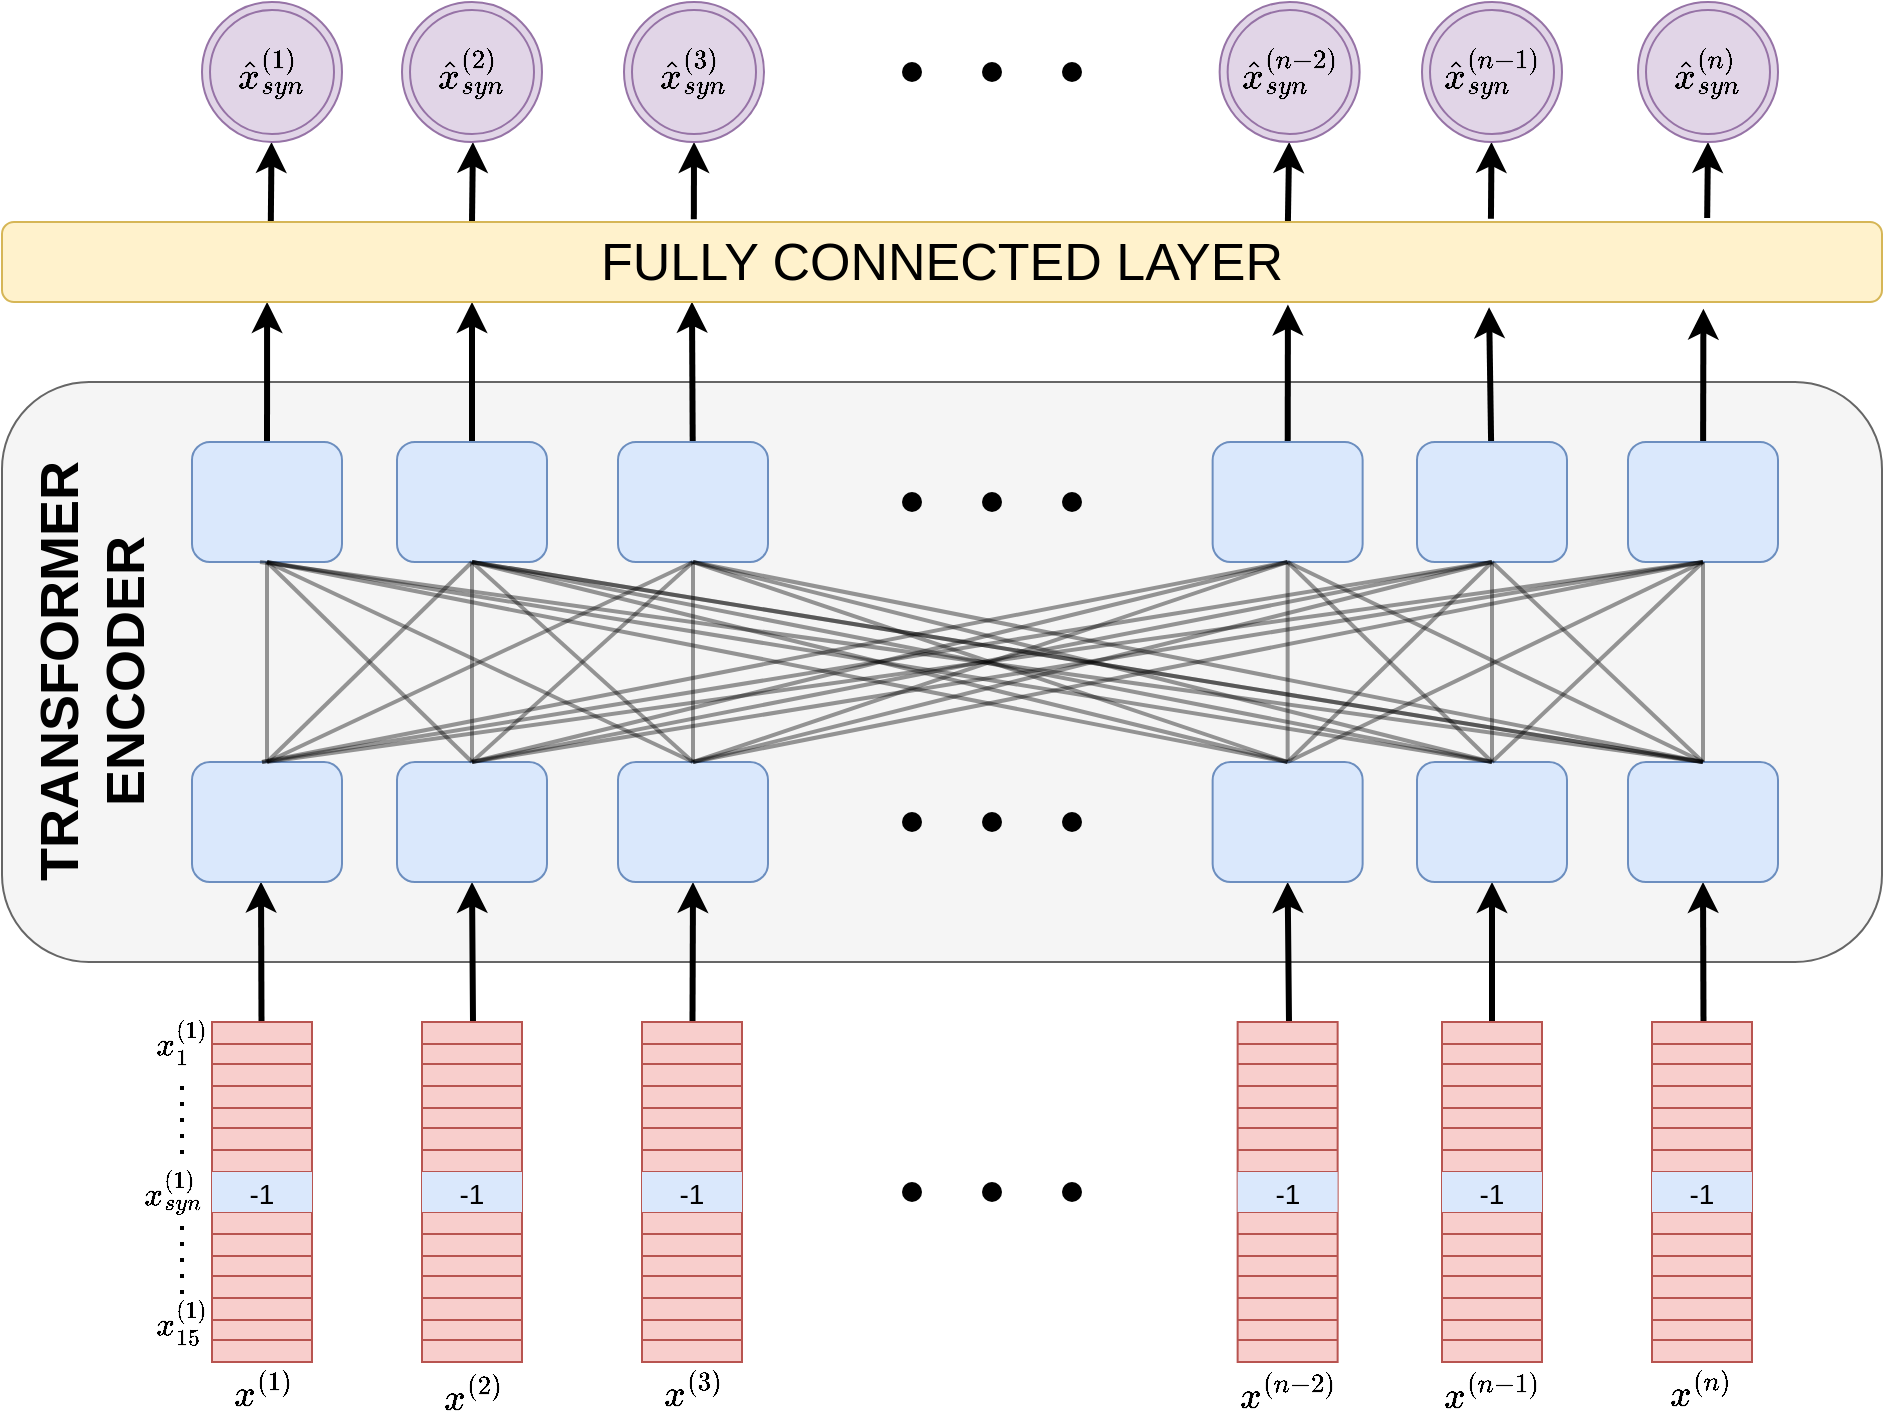 <mxfile version="13.0.3" type="device"><diagram name="Page-1" id="edf60f1a-56cd-e834-aa8a-f176f3a09ee4"><mxGraphModel dx="1102" dy="1000" grid="1" gridSize="10" guides="1" tooltips="1" connect="1" arrows="1" fold="1" page="1" pageScale="1" pageWidth="1100" pageHeight="850" background="none" math="1" shadow="0"><root><mxCell id="0"/><mxCell id="1" parent="0"/><mxCell id="K9HZkrbn3-RnlMzPygAK-2" value="&lt;font style=&quot;font-size: 26px&quot;&gt;&lt;br&gt;&lt;/font&gt;" style="rounded=1;whiteSpace=wrap;html=1;fillColor=#f5f5f5;strokeColor=#666666;connectable=0;fontColor=#333333;" parent="1" vertex="1"><mxGeometry x="80" y="200" width="940" height="290" as="geometry"/></mxCell><mxCell id="-0cYfuJP0OXYIezzRSgM-42" style="edgeStyle=orthogonalEdgeStyle;rounded=0;orthogonalLoop=1;jettySize=auto;html=1;fontSize=20;startArrow=none;startFill=0;endArrow=classic;endFill=1;strokeWidth=3;" parent="1" edge="1"><mxGeometry relative="1" as="geometry"><mxPoint x="825" y="450" as="targetPoint"/><mxPoint x="825" y="590" as="sourcePoint"/></mxGeometry></mxCell><mxCell id="-0cYfuJP0OXYIezzRSgM-63" style="rounded=0;orthogonalLoop=1;jettySize=auto;html=1;fontSize=20;startArrow=none;startFill=0;endArrow=classic;endFill=1;strokeWidth=3;entryX=0.5;entryY=1;entryDx=0;entryDy=0;" parent="1" target="ycrgdlHo_mms__JAIKDq-7" edge="1"><mxGeometry relative="1" as="geometry"><mxPoint x="930" y="560" as="targetPoint"/><mxPoint x="931" y="590" as="sourcePoint"/></mxGeometry></mxCell><mxCell id="-0cYfuJP0OXYIezzRSgM-41" style="edgeStyle=orthogonalEdgeStyle;rounded=0;orthogonalLoop=1;jettySize=auto;html=1;fontSize=20;startArrow=none;startFill=0;endArrow=classic;endFill=1;strokeWidth=3;entryX=0.5;entryY=1;entryDx=0;entryDy=0;" parent="1" target="ycrgdlHo_mms__JAIKDq-5" edge="1"><mxGeometry relative="1" as="geometry"><mxPoint x="722.82" y="560" as="targetPoint"/><mxPoint x="723" y="590" as="sourcePoint"/></mxGeometry></mxCell><mxCell id="-0cYfuJP0OXYIezzRSgM-40" style="rounded=0;orthogonalLoop=1;jettySize=auto;html=1;fontSize=20;startArrow=none;startFill=0;endArrow=classic;endFill=1;strokeWidth=3;entryX=0.5;entryY=1;entryDx=0;entryDy=0;" parent="1" target="ycrgdlHo_mms__JAIKDq-4" edge="1"><mxGeometry relative="1" as="geometry"><mxPoint x="425" y="560" as="targetPoint"/><mxPoint x="425" y="590" as="sourcePoint"/></mxGeometry></mxCell><mxCell id="-0cYfuJP0OXYIezzRSgM-5" style="rounded=0;orthogonalLoop=1;jettySize=auto;html=1;fontSize=20;strokeWidth=3;entryX=0.46;entryY=0.997;entryDx=0;entryDy=0;entryPerimeter=0;" parent="1" target="ycrgdlHo_mms__JAIKDq-2" edge="1"><mxGeometry relative="1" as="geometry"><mxPoint x="210" y="560" as="targetPoint"/><mxPoint x="210" y="590" as="sourcePoint"/></mxGeometry></mxCell><mxCell id="-0cYfuJP0OXYIezzRSgM-62" style="edgeStyle=orthogonalEdgeStyle;rounded=0;orthogonalLoop=1;jettySize=auto;html=1;entryX=0.5;entryY=1;entryDx=0;entryDy=0;fontSize=20;startArrow=none;startFill=0;endArrow=classic;endFill=1;strokeWidth=3;" parent="1" target="ycrgdlHo_mms__JAIKDq-3" edge="1"><mxGeometry relative="1" as="geometry"><mxPoint x="315" y="590" as="sourcePoint"/><mxPoint x="315" y="560" as="targetPoint"/></mxGeometry></mxCell><mxCell id="-0cYfuJP0OXYIezzRSgM-71" value="&lt;font style=&quot;font-size: 27px&quot;&gt;TRANSFORMER &lt;br&gt;ENCODER&lt;/font&gt;" style="text;strokeColor=none;fillColor=none;html=1;fontSize=24;fontStyle=1;verticalAlign=middle;align=center;rotation=-90;" parent="1" vertex="1"><mxGeometry x="40" y="315" width="170" height="60" as="geometry"/></mxCell><mxCell id="ycrgdlHo_mms__JAIKDq-65" style="edgeStyle=none;rounded=0;orthogonalLoop=1;jettySize=auto;html=1;entryX=0.143;entryY=-0.012;entryDx=0;entryDy=0;entryPerimeter=0;endArrow=none;endFill=0;strokeWidth=3;startArrow=classic;startFill=1;" parent="1" source="-0cYfuJP0OXYIezzRSgM-77" target="ycrgdlHo_mms__JAIKDq-15" edge="1"><mxGeometry relative="1" as="geometry"/></mxCell><mxCell id="-0cYfuJP0OXYIezzRSgM-77" value="&lt;font style=&quot;font-size: 16px;&quot;&gt;$$\hat{x}_{syn}&lt;br&gt;^{(1)}$$&lt;/font&gt;" style="ellipse;shape=doubleEllipse;whiteSpace=wrap;html=1;aspect=fixed;fontSize=20;fillColor=#e1d5e7;strokeColor=#9673a6;" parent="1" vertex="1"><mxGeometry x="180" y="10" width="70" height="70" as="geometry"/></mxCell><mxCell id="PzgYkxO-OZ-Oe-Z3ldPD-2" value="" style="shape=table;html=1;whiteSpace=wrap;startSize=0;container=1;collapsible=0;childLayout=tableLayout;rounded=1;shadow=0;fontSize=14;fillColor=#f8cecc;strokeColor=#b85450;" parent="1" vertex="1"><mxGeometry x="185" y="520" width="50" height="170" as="geometry"/></mxCell><mxCell id="PzgYkxO-OZ-Oe-Z3ldPD-3" value="" style="shape=partialRectangle;html=1;whiteSpace=wrap;collapsible=0;dropTarget=0;pointerEvents=0;fillColor=none;top=0;left=0;bottom=0;right=0;points=[[0,0.5],[1,0.5]];portConstraint=eastwest;rounded=1;shadow=0;fontSize=14;" parent="PzgYkxO-OZ-Oe-Z3ldPD-2" vertex="1"><mxGeometry width="50" height="11.0" as="geometry"/></mxCell><mxCell id="PzgYkxO-OZ-Oe-Z3ldPD-4" value="" style="shape=partialRectangle;html=1;whiteSpace=wrap;connectable=0;fillColor=none;top=0;left=0;bottom=0;right=0;overflow=hidden;pointerEvents=1;rounded=1;shadow=0;fontSize=14;" parent="PzgYkxO-OZ-Oe-Z3ldPD-3" vertex="1"><mxGeometry width="50" height="11.0" as="geometry"><mxRectangle width="50" height="11" as="alternateBounds"/></mxGeometry></mxCell><mxCell id="PzgYkxO-OZ-Oe-Z3ldPD-5" value="" style="shape=partialRectangle;html=1;whiteSpace=wrap;collapsible=0;dropTarget=0;pointerEvents=0;fillColor=none;top=0;left=0;bottom=0;right=0;points=[[0,0.5],[1,0.5]];portConstraint=eastwest;rounded=1;shadow=0;fontSize=14;" parent="PzgYkxO-OZ-Oe-Z3ldPD-2" vertex="1"><mxGeometry y="11.0" width="50" height="10" as="geometry"/></mxCell><mxCell id="PzgYkxO-OZ-Oe-Z3ldPD-6" value="" style="shape=partialRectangle;html=1;whiteSpace=wrap;connectable=0;fillColor=none;top=0;left=0;bottom=0;right=0;overflow=hidden;pointerEvents=1;rounded=1;shadow=0;fontSize=14;" parent="PzgYkxO-OZ-Oe-Z3ldPD-5" vertex="1"><mxGeometry width="50" height="10" as="geometry"><mxRectangle width="50" height="10" as="alternateBounds"/></mxGeometry></mxCell><mxCell id="PzgYkxO-OZ-Oe-Z3ldPD-7" value="" style="shape=partialRectangle;html=1;whiteSpace=wrap;collapsible=0;dropTarget=0;pointerEvents=0;fillColor=none;top=0;left=0;bottom=0;right=0;points=[[0,0.5],[1,0.5]];portConstraint=eastwest;rounded=1;shadow=0;fontSize=14;" parent="PzgYkxO-OZ-Oe-Z3ldPD-2" vertex="1"><mxGeometry y="21" width="50" height="11.0" as="geometry"/></mxCell><mxCell id="PzgYkxO-OZ-Oe-Z3ldPD-8" value="" style="shape=partialRectangle;html=1;whiteSpace=wrap;connectable=0;fillColor=none;top=0;left=0;bottom=0;right=0;overflow=hidden;pointerEvents=1;rounded=1;shadow=0;fontSize=14;" parent="PzgYkxO-OZ-Oe-Z3ldPD-7" vertex="1"><mxGeometry width="50" height="11.0" as="geometry"><mxRectangle width="50" height="11" as="alternateBounds"/></mxGeometry></mxCell><mxCell id="PzgYkxO-OZ-Oe-Z3ldPD-9" style="shape=partialRectangle;html=1;whiteSpace=wrap;collapsible=0;dropTarget=0;pointerEvents=0;fillColor=none;top=0;left=0;bottom=0;right=0;points=[[0,0.5],[1,0.5]];portConstraint=eastwest;rounded=1;shadow=0;fontSize=14;" parent="PzgYkxO-OZ-Oe-Z3ldPD-2" vertex="1"><mxGeometry y="32" width="50" height="11.0" as="geometry"/></mxCell><mxCell id="PzgYkxO-OZ-Oe-Z3ldPD-10" style="shape=partialRectangle;html=1;whiteSpace=wrap;connectable=0;fillColor=none;top=0;left=0;bottom=0;right=0;overflow=hidden;pointerEvents=1;rounded=1;shadow=0;fontSize=14;" parent="PzgYkxO-OZ-Oe-Z3ldPD-9" vertex="1"><mxGeometry width="50" height="11.0" as="geometry"><mxRectangle width="50" height="11" as="alternateBounds"/></mxGeometry></mxCell><mxCell id="PzgYkxO-OZ-Oe-Z3ldPD-11" style="shape=partialRectangle;html=1;whiteSpace=wrap;collapsible=0;dropTarget=0;pointerEvents=0;fillColor=none;top=0;left=0;bottom=0;right=0;points=[[0,0.5],[1,0.5]];portConstraint=eastwest;rounded=1;shadow=0;fontSize=14;" parent="PzgYkxO-OZ-Oe-Z3ldPD-2" vertex="1"><mxGeometry y="43" width="50" height="10" as="geometry"/></mxCell><mxCell id="PzgYkxO-OZ-Oe-Z3ldPD-12" style="shape=partialRectangle;html=1;whiteSpace=wrap;connectable=0;fillColor=none;top=0;left=0;bottom=0;right=0;overflow=hidden;pointerEvents=1;rounded=1;shadow=0;fontSize=14;" parent="PzgYkxO-OZ-Oe-Z3ldPD-11" vertex="1"><mxGeometry width="50" height="10" as="geometry"><mxRectangle width="50" height="10" as="alternateBounds"/></mxGeometry></mxCell><mxCell id="PzgYkxO-OZ-Oe-Z3ldPD-13" style="shape=partialRectangle;html=1;whiteSpace=wrap;collapsible=0;dropTarget=0;pointerEvents=0;fillColor=none;top=0;left=0;bottom=0;right=0;points=[[0,0.5],[1,0.5]];portConstraint=eastwest;rounded=1;shadow=0;fontSize=14;" parent="PzgYkxO-OZ-Oe-Z3ldPD-2" vertex="1"><mxGeometry y="53" width="50" height="11.0" as="geometry"/></mxCell><mxCell id="PzgYkxO-OZ-Oe-Z3ldPD-14" style="shape=partialRectangle;html=1;whiteSpace=wrap;connectable=0;fillColor=none;top=0;left=0;bottom=0;right=0;overflow=hidden;pointerEvents=1;rounded=1;shadow=0;fontSize=14;" parent="PzgYkxO-OZ-Oe-Z3ldPD-13" vertex="1"><mxGeometry width="50" height="11.0" as="geometry"><mxRectangle width="50" height="11" as="alternateBounds"/></mxGeometry></mxCell><mxCell id="PzgYkxO-OZ-Oe-Z3ldPD-15" style="shape=partialRectangle;html=1;whiteSpace=wrap;collapsible=0;dropTarget=0;pointerEvents=0;fillColor=none;top=0;left=0;bottom=0;right=0;points=[[0,0.5],[1,0.5]];portConstraint=eastwest;rounded=1;shadow=0;fontSize=14;" parent="PzgYkxO-OZ-Oe-Z3ldPD-2" vertex="1"><mxGeometry y="64" width="50" height="11.0" as="geometry"/></mxCell><mxCell id="PzgYkxO-OZ-Oe-Z3ldPD-16" style="shape=partialRectangle;html=1;whiteSpace=wrap;connectable=0;fillColor=none;top=0;left=0;bottom=0;right=0;overflow=hidden;pointerEvents=1;rounded=1;shadow=0;fontSize=14;" parent="PzgYkxO-OZ-Oe-Z3ldPD-15" vertex="1"><mxGeometry width="50" height="11.0" as="geometry"><mxRectangle width="50" height="11" as="alternateBounds"/></mxGeometry></mxCell><mxCell id="PzgYkxO-OZ-Oe-Z3ldPD-17" style="shape=partialRectangle;html=1;whiteSpace=wrap;collapsible=0;dropTarget=0;pointerEvents=0;fillColor=none;top=0;left=0;bottom=0;right=0;points=[[0,0.5],[1,0.5]];portConstraint=eastwest;rounded=1;shadow=0;fontSize=14;" parent="PzgYkxO-OZ-Oe-Z3ldPD-2" vertex="1"><mxGeometry y="75" width="50" height="20" as="geometry"/></mxCell><mxCell id="PzgYkxO-OZ-Oe-Z3ldPD-18" value="-1" style="shape=partialRectangle;html=1;whiteSpace=wrap;connectable=0;fillColor=#dae8fc;top=0;left=0;bottom=0;right=0;overflow=hidden;pointerEvents=1;rounded=1;shadow=0;fontSize=14;strokeColor=#6c8ebf;" parent="PzgYkxO-OZ-Oe-Z3ldPD-17" vertex="1"><mxGeometry width="50" height="20" as="geometry"><mxRectangle width="50" height="20" as="alternateBounds"/></mxGeometry></mxCell><mxCell id="PzgYkxO-OZ-Oe-Z3ldPD-19" style="shape=partialRectangle;html=1;whiteSpace=wrap;collapsible=0;dropTarget=0;pointerEvents=0;fillColor=none;top=0;left=0;bottom=0;right=0;points=[[0,0.5],[1,0.5]];portConstraint=eastwest;rounded=1;shadow=0;fontSize=14;" parent="PzgYkxO-OZ-Oe-Z3ldPD-2" vertex="1"><mxGeometry y="95" width="50" height="11.0" as="geometry"/></mxCell><mxCell id="PzgYkxO-OZ-Oe-Z3ldPD-20" style="shape=partialRectangle;html=1;whiteSpace=wrap;connectable=0;fillColor=none;top=0;left=0;bottom=0;right=0;overflow=hidden;pointerEvents=1;rounded=1;shadow=0;fontSize=14;" parent="PzgYkxO-OZ-Oe-Z3ldPD-19" vertex="1"><mxGeometry width="50" height="11.0" as="geometry"><mxRectangle width="50" height="11" as="alternateBounds"/></mxGeometry></mxCell><mxCell id="PzgYkxO-OZ-Oe-Z3ldPD-21" style="shape=partialRectangle;html=1;whiteSpace=wrap;collapsible=0;dropTarget=0;pointerEvents=0;fillColor=none;top=0;left=0;bottom=0;right=0;points=[[0,0.5],[1,0.5]];portConstraint=eastwest;rounded=1;shadow=0;fontSize=14;" parent="PzgYkxO-OZ-Oe-Z3ldPD-2" vertex="1"><mxGeometry y="106" width="50" height="11.0" as="geometry"/></mxCell><mxCell id="PzgYkxO-OZ-Oe-Z3ldPD-22" style="shape=partialRectangle;html=1;whiteSpace=wrap;connectable=0;fillColor=none;top=0;left=0;bottom=0;right=0;overflow=hidden;pointerEvents=1;rounded=1;shadow=0;fontSize=14;" parent="PzgYkxO-OZ-Oe-Z3ldPD-21" vertex="1"><mxGeometry width="50" height="11.0" as="geometry"><mxRectangle width="50" height="11" as="alternateBounds"/></mxGeometry></mxCell><mxCell id="PzgYkxO-OZ-Oe-Z3ldPD-23" style="shape=partialRectangle;html=1;whiteSpace=wrap;collapsible=0;dropTarget=0;pointerEvents=0;fillColor=none;top=0;left=0;bottom=0;right=0;points=[[0,0.5],[1,0.5]];portConstraint=eastwest;rounded=1;shadow=0;fontSize=14;" parent="PzgYkxO-OZ-Oe-Z3ldPD-2" vertex="1"><mxGeometry y="117" width="50" height="10" as="geometry"/></mxCell><mxCell id="PzgYkxO-OZ-Oe-Z3ldPD-24" style="shape=partialRectangle;html=1;whiteSpace=wrap;connectable=0;fillColor=none;top=0;left=0;bottom=0;right=0;overflow=hidden;pointerEvents=1;rounded=1;shadow=0;fontSize=14;" parent="PzgYkxO-OZ-Oe-Z3ldPD-23" vertex="1"><mxGeometry width="50" height="10" as="geometry"><mxRectangle width="50" height="10" as="alternateBounds"/></mxGeometry></mxCell><mxCell id="PzgYkxO-OZ-Oe-Z3ldPD-25" style="shape=partialRectangle;html=1;whiteSpace=wrap;collapsible=0;dropTarget=0;pointerEvents=0;fillColor=none;top=0;left=0;bottom=0;right=0;points=[[0,0.5],[1,0.5]];portConstraint=eastwest;rounded=1;shadow=0;fontSize=14;" parent="PzgYkxO-OZ-Oe-Z3ldPD-2" vertex="1"><mxGeometry y="127" width="50" height="11.0" as="geometry"/></mxCell><mxCell id="PzgYkxO-OZ-Oe-Z3ldPD-26" style="shape=partialRectangle;html=1;whiteSpace=wrap;connectable=0;fillColor=none;top=0;left=0;bottom=0;right=0;overflow=hidden;pointerEvents=1;rounded=1;shadow=0;fontSize=14;" parent="PzgYkxO-OZ-Oe-Z3ldPD-25" vertex="1"><mxGeometry width="50" height="11.0" as="geometry"><mxRectangle width="50" height="11" as="alternateBounds"/></mxGeometry></mxCell><mxCell id="PzgYkxO-OZ-Oe-Z3ldPD-27" style="shape=partialRectangle;html=1;whiteSpace=wrap;collapsible=0;dropTarget=0;pointerEvents=0;fillColor=none;top=0;left=0;bottom=0;right=0;points=[[0,0.5],[1,0.5]];portConstraint=eastwest;rounded=1;shadow=0;fontSize=14;" parent="PzgYkxO-OZ-Oe-Z3ldPD-2" vertex="1"><mxGeometry y="138" width="50" height="11.0" as="geometry"/></mxCell><mxCell id="PzgYkxO-OZ-Oe-Z3ldPD-28" style="shape=partialRectangle;html=1;whiteSpace=wrap;connectable=0;fillColor=none;top=0;left=0;bottom=0;right=0;overflow=hidden;pointerEvents=1;rounded=1;shadow=0;fontSize=14;" parent="PzgYkxO-OZ-Oe-Z3ldPD-27" vertex="1"><mxGeometry width="50" height="11.0" as="geometry"><mxRectangle width="50" height="11" as="alternateBounds"/></mxGeometry></mxCell><mxCell id="PzgYkxO-OZ-Oe-Z3ldPD-29" style="shape=partialRectangle;html=1;whiteSpace=wrap;collapsible=0;dropTarget=0;pointerEvents=0;fillColor=none;top=0;left=0;bottom=0;right=0;points=[[0,0.5],[1,0.5]];portConstraint=eastwest;rounded=1;shadow=0;fontSize=14;" parent="PzgYkxO-OZ-Oe-Z3ldPD-2" vertex="1"><mxGeometry y="149" width="50" height="10" as="geometry"/></mxCell><mxCell id="PzgYkxO-OZ-Oe-Z3ldPD-30" style="shape=partialRectangle;html=1;whiteSpace=wrap;connectable=0;fillColor=none;top=0;left=0;bottom=0;right=0;overflow=hidden;pointerEvents=1;rounded=1;shadow=0;fontSize=14;" parent="PzgYkxO-OZ-Oe-Z3ldPD-29" vertex="1"><mxGeometry width="50" height="10" as="geometry"><mxRectangle width="50" height="10" as="alternateBounds"/></mxGeometry></mxCell><mxCell id="PzgYkxO-OZ-Oe-Z3ldPD-31" style="shape=partialRectangle;html=1;whiteSpace=wrap;collapsible=0;dropTarget=0;pointerEvents=0;fillColor=none;top=0;left=0;bottom=0;right=0;points=[[0,0.5],[1,0.5]];portConstraint=eastwest;rounded=1;shadow=0;fontSize=14;" parent="PzgYkxO-OZ-Oe-Z3ldPD-2" vertex="1"><mxGeometry y="159" width="50" height="11.0" as="geometry"/></mxCell><mxCell id="PzgYkxO-OZ-Oe-Z3ldPD-32" style="shape=partialRectangle;html=1;whiteSpace=wrap;connectable=0;fillColor=none;top=0;left=0;bottom=0;right=0;overflow=hidden;pointerEvents=1;rounded=1;shadow=0;fontSize=14;" parent="PzgYkxO-OZ-Oe-Z3ldPD-31" vertex="1"><mxGeometry width="50" height="11.0" as="geometry"><mxRectangle width="50" height="11" as="alternateBounds"/></mxGeometry></mxCell><mxCell id="PzgYkxO-OZ-Oe-Z3ldPD-33" value="$$x_1^{(1)}$$" style="text;html=1;align=center;verticalAlign=middle;resizable=0;points=[];autosize=1;strokeColor=none;fillColor=none;fontSize=14;" parent="1" vertex="1"><mxGeometry x="120" y="520" width="100" height="20" as="geometry"/></mxCell><mxCell id="PzgYkxO-OZ-Oe-Z3ldPD-34" value="$$x_{15}^{(1)}$$" style="text;html=1;align=center;verticalAlign=middle;resizable=0;points=[];autosize=1;strokeColor=none;fillColor=none;fontSize=14;" parent="1" vertex="1"><mxGeometry x="110" y="660" width="120" height="20" as="geometry"/></mxCell><mxCell id="PzgYkxO-OZ-Oe-Z3ldPD-35" value="" style="endArrow=none;dashed=1;html=1;dashPattern=1 3;strokeWidth=2;rounded=0;fontSize=14;" parent="1" edge="1"><mxGeometry width="50" height="50" relative="1" as="geometry"><mxPoint x="170" y="656" as="sourcePoint"/><mxPoint x="170" y="616" as="targetPoint"/></mxGeometry></mxCell><mxCell id="PzgYkxO-OZ-Oe-Z3ldPD-36" value="&lt;font style=&quot;font-size: 16px;&quot;&gt;$$x^{(1)}$$&lt;/font&gt;" style="text;html=1;align=center;verticalAlign=middle;resizable=0;points=[];autosize=1;strokeColor=none;fillColor=none;fontSize=14;" parent="1" vertex="1"><mxGeometry x="160" y="695" width="100" height="20" as="geometry"/></mxCell><mxCell id="PzgYkxO-OZ-Oe-Z3ldPD-37" value="&lt;font style=&quot;font-size: 16px;&quot;&gt;$$x^{(2)}$$&lt;/font&gt;" style="text;html=1;align=center;verticalAlign=middle;resizable=0;points=[];autosize=1;strokeColor=none;fillColor=none;fontSize=14;" parent="1" vertex="1"><mxGeometry x="265" y="697" width="100" height="20" as="geometry"/></mxCell><mxCell id="PzgYkxO-OZ-Oe-Z3ldPD-38" value="$$x_{syn}^{(1)}$$" style="text;html=1;align=center;verticalAlign=middle;resizable=0;points=[];autosize=1;strokeColor=none;fillColor=none;fontSize=14;" parent="1" vertex="1"><mxGeometry x="100" y="595" width="130" height="20" as="geometry"/></mxCell><mxCell id="PzgYkxO-OZ-Oe-Z3ldPD-39" value="" style="endArrow=none;dashed=1;html=1;dashPattern=1 3;strokeWidth=2;rounded=0;fontSize=14;" parent="1" edge="1"><mxGeometry width="50" height="50" relative="1" as="geometry"><mxPoint x="170" y="586" as="sourcePoint"/><mxPoint x="170" y="546" as="targetPoint"/></mxGeometry></mxCell><mxCell id="PzgYkxO-OZ-Oe-Z3ldPD-40" value="" style="shape=table;html=1;whiteSpace=wrap;startSize=0;container=1;collapsible=0;childLayout=tableLayout;rounded=1;shadow=0;fontSize=14;fillColor=#f8cecc;strokeColor=#b85450;" parent="1" vertex="1"><mxGeometry x="290" y="520" width="50" height="170" as="geometry"/></mxCell><mxCell id="PzgYkxO-OZ-Oe-Z3ldPD-41" value="" style="shape=partialRectangle;html=1;whiteSpace=wrap;collapsible=0;dropTarget=0;pointerEvents=0;fillColor=none;top=0;left=0;bottom=0;right=0;points=[[0,0.5],[1,0.5]];portConstraint=eastwest;rounded=1;shadow=0;fontSize=14;" parent="PzgYkxO-OZ-Oe-Z3ldPD-40" vertex="1"><mxGeometry width="50" height="11.0" as="geometry"/></mxCell><mxCell id="PzgYkxO-OZ-Oe-Z3ldPD-42" value="" style="shape=partialRectangle;html=1;whiteSpace=wrap;connectable=0;fillColor=none;top=0;left=0;bottom=0;right=0;overflow=hidden;pointerEvents=1;rounded=1;shadow=0;fontSize=14;" parent="PzgYkxO-OZ-Oe-Z3ldPD-41" vertex="1"><mxGeometry width="50" height="11.0" as="geometry"><mxRectangle width="50" height="11" as="alternateBounds"/></mxGeometry></mxCell><mxCell id="PzgYkxO-OZ-Oe-Z3ldPD-43" value="" style="shape=partialRectangle;html=1;whiteSpace=wrap;collapsible=0;dropTarget=0;pointerEvents=0;fillColor=none;top=0;left=0;bottom=0;right=0;points=[[0,0.5],[1,0.5]];portConstraint=eastwest;rounded=1;shadow=0;fontSize=14;" parent="PzgYkxO-OZ-Oe-Z3ldPD-40" vertex="1"><mxGeometry y="11.0" width="50" height="10" as="geometry"/></mxCell><mxCell id="PzgYkxO-OZ-Oe-Z3ldPD-44" value="" style="shape=partialRectangle;html=1;whiteSpace=wrap;connectable=0;fillColor=none;top=0;left=0;bottom=0;right=0;overflow=hidden;pointerEvents=1;rounded=1;shadow=0;fontSize=14;" parent="PzgYkxO-OZ-Oe-Z3ldPD-43" vertex="1"><mxGeometry width="50" height="10" as="geometry"><mxRectangle width="50" height="10" as="alternateBounds"/></mxGeometry></mxCell><mxCell id="PzgYkxO-OZ-Oe-Z3ldPD-45" value="" style="shape=partialRectangle;html=1;whiteSpace=wrap;collapsible=0;dropTarget=0;pointerEvents=0;fillColor=none;top=0;left=0;bottom=0;right=0;points=[[0,0.5],[1,0.5]];portConstraint=eastwest;rounded=1;shadow=0;fontSize=14;" parent="PzgYkxO-OZ-Oe-Z3ldPD-40" vertex="1"><mxGeometry y="21" width="50" height="11.0" as="geometry"/></mxCell><mxCell id="PzgYkxO-OZ-Oe-Z3ldPD-46" value="" style="shape=partialRectangle;html=1;whiteSpace=wrap;connectable=0;fillColor=none;top=0;left=0;bottom=0;right=0;overflow=hidden;pointerEvents=1;rounded=1;shadow=0;fontSize=14;" parent="PzgYkxO-OZ-Oe-Z3ldPD-45" vertex="1"><mxGeometry width="50" height="11.0" as="geometry"><mxRectangle width="50" height="11" as="alternateBounds"/></mxGeometry></mxCell><mxCell id="PzgYkxO-OZ-Oe-Z3ldPD-47" style="shape=partialRectangle;html=1;whiteSpace=wrap;collapsible=0;dropTarget=0;pointerEvents=0;fillColor=none;top=0;left=0;bottom=0;right=0;points=[[0,0.5],[1,0.5]];portConstraint=eastwest;rounded=1;shadow=0;fontSize=14;" parent="PzgYkxO-OZ-Oe-Z3ldPD-40" vertex="1"><mxGeometry y="32" width="50" height="11.0" as="geometry"/></mxCell><mxCell id="PzgYkxO-OZ-Oe-Z3ldPD-48" style="shape=partialRectangle;html=1;whiteSpace=wrap;connectable=0;fillColor=none;top=0;left=0;bottom=0;right=0;overflow=hidden;pointerEvents=1;rounded=1;shadow=0;fontSize=14;" parent="PzgYkxO-OZ-Oe-Z3ldPD-47" vertex="1"><mxGeometry width="50" height="11.0" as="geometry"><mxRectangle width="50" height="11" as="alternateBounds"/></mxGeometry></mxCell><mxCell id="PzgYkxO-OZ-Oe-Z3ldPD-49" style="shape=partialRectangle;html=1;whiteSpace=wrap;collapsible=0;dropTarget=0;pointerEvents=0;fillColor=none;top=0;left=0;bottom=0;right=0;points=[[0,0.5],[1,0.5]];portConstraint=eastwest;rounded=1;shadow=0;fontSize=14;" parent="PzgYkxO-OZ-Oe-Z3ldPD-40" vertex="1"><mxGeometry y="43" width="50" height="10" as="geometry"/></mxCell><mxCell id="PzgYkxO-OZ-Oe-Z3ldPD-50" style="shape=partialRectangle;html=1;whiteSpace=wrap;connectable=0;fillColor=none;top=0;left=0;bottom=0;right=0;overflow=hidden;pointerEvents=1;rounded=1;shadow=0;fontSize=14;" parent="PzgYkxO-OZ-Oe-Z3ldPD-49" vertex="1"><mxGeometry width="50" height="10" as="geometry"><mxRectangle width="50" height="10" as="alternateBounds"/></mxGeometry></mxCell><mxCell id="PzgYkxO-OZ-Oe-Z3ldPD-51" style="shape=partialRectangle;html=1;whiteSpace=wrap;collapsible=0;dropTarget=0;pointerEvents=0;fillColor=none;top=0;left=0;bottom=0;right=0;points=[[0,0.5],[1,0.5]];portConstraint=eastwest;rounded=1;shadow=0;fontSize=14;" parent="PzgYkxO-OZ-Oe-Z3ldPD-40" vertex="1"><mxGeometry y="53" width="50" height="11.0" as="geometry"/></mxCell><mxCell id="PzgYkxO-OZ-Oe-Z3ldPD-52" style="shape=partialRectangle;html=1;whiteSpace=wrap;connectable=0;fillColor=none;top=0;left=0;bottom=0;right=0;overflow=hidden;pointerEvents=1;rounded=1;shadow=0;fontSize=14;" parent="PzgYkxO-OZ-Oe-Z3ldPD-51" vertex="1"><mxGeometry width="50" height="11.0" as="geometry"><mxRectangle width="50" height="11" as="alternateBounds"/></mxGeometry></mxCell><mxCell id="PzgYkxO-OZ-Oe-Z3ldPD-53" style="shape=partialRectangle;html=1;whiteSpace=wrap;collapsible=0;dropTarget=0;pointerEvents=0;fillColor=none;top=0;left=0;bottom=0;right=0;points=[[0,0.5],[1,0.5]];portConstraint=eastwest;rounded=1;shadow=0;fontSize=14;" parent="PzgYkxO-OZ-Oe-Z3ldPD-40" vertex="1"><mxGeometry y="64" width="50" height="11.0" as="geometry"/></mxCell><mxCell id="PzgYkxO-OZ-Oe-Z3ldPD-54" style="shape=partialRectangle;html=1;whiteSpace=wrap;connectable=0;fillColor=none;top=0;left=0;bottom=0;right=0;overflow=hidden;pointerEvents=1;rounded=1;shadow=0;fontSize=14;" parent="PzgYkxO-OZ-Oe-Z3ldPD-53" vertex="1"><mxGeometry width="50" height="11.0" as="geometry"><mxRectangle width="50" height="11" as="alternateBounds"/></mxGeometry></mxCell><mxCell id="PzgYkxO-OZ-Oe-Z3ldPD-55" style="shape=partialRectangle;html=1;whiteSpace=wrap;collapsible=0;dropTarget=0;pointerEvents=0;fillColor=none;top=0;left=0;bottom=0;right=0;points=[[0,0.5],[1,0.5]];portConstraint=eastwest;rounded=1;shadow=0;fontSize=14;" parent="PzgYkxO-OZ-Oe-Z3ldPD-40" vertex="1"><mxGeometry y="75" width="50" height="20" as="geometry"/></mxCell><mxCell id="PzgYkxO-OZ-Oe-Z3ldPD-56" value="-1" style="shape=partialRectangle;html=1;whiteSpace=wrap;connectable=0;fillColor=#dae8fc;top=0;left=0;bottom=0;right=0;overflow=hidden;pointerEvents=1;rounded=1;shadow=0;fontSize=14;strokeColor=#6c8ebf;" parent="PzgYkxO-OZ-Oe-Z3ldPD-55" vertex="1"><mxGeometry width="50" height="20" as="geometry"><mxRectangle width="50" height="20" as="alternateBounds"/></mxGeometry></mxCell><mxCell id="PzgYkxO-OZ-Oe-Z3ldPD-57" style="shape=partialRectangle;html=1;whiteSpace=wrap;collapsible=0;dropTarget=0;pointerEvents=0;fillColor=none;top=0;left=0;bottom=0;right=0;points=[[0,0.5],[1,0.5]];portConstraint=eastwest;rounded=1;shadow=0;fontSize=14;" parent="PzgYkxO-OZ-Oe-Z3ldPD-40" vertex="1"><mxGeometry y="95" width="50" height="11.0" as="geometry"/></mxCell><mxCell id="PzgYkxO-OZ-Oe-Z3ldPD-58" style="shape=partialRectangle;html=1;whiteSpace=wrap;connectable=0;fillColor=none;top=0;left=0;bottom=0;right=0;overflow=hidden;pointerEvents=1;rounded=1;shadow=0;fontSize=14;" parent="PzgYkxO-OZ-Oe-Z3ldPD-57" vertex="1"><mxGeometry width="50" height="11.0" as="geometry"><mxRectangle width="50" height="11" as="alternateBounds"/></mxGeometry></mxCell><mxCell id="PzgYkxO-OZ-Oe-Z3ldPD-59" style="shape=partialRectangle;html=1;whiteSpace=wrap;collapsible=0;dropTarget=0;pointerEvents=0;fillColor=none;top=0;left=0;bottom=0;right=0;points=[[0,0.5],[1,0.5]];portConstraint=eastwest;rounded=1;shadow=0;fontSize=14;" parent="PzgYkxO-OZ-Oe-Z3ldPD-40" vertex="1"><mxGeometry y="106" width="50" height="11.0" as="geometry"/></mxCell><mxCell id="PzgYkxO-OZ-Oe-Z3ldPD-60" style="shape=partialRectangle;html=1;whiteSpace=wrap;connectable=0;fillColor=none;top=0;left=0;bottom=0;right=0;overflow=hidden;pointerEvents=1;rounded=1;shadow=0;fontSize=14;" parent="PzgYkxO-OZ-Oe-Z3ldPD-59" vertex="1"><mxGeometry width="50" height="11.0" as="geometry"><mxRectangle width="50" height="11" as="alternateBounds"/></mxGeometry></mxCell><mxCell id="PzgYkxO-OZ-Oe-Z3ldPD-61" style="shape=partialRectangle;html=1;whiteSpace=wrap;collapsible=0;dropTarget=0;pointerEvents=0;fillColor=none;top=0;left=0;bottom=0;right=0;points=[[0,0.5],[1,0.5]];portConstraint=eastwest;rounded=1;shadow=0;fontSize=14;" parent="PzgYkxO-OZ-Oe-Z3ldPD-40" vertex="1"><mxGeometry y="117" width="50" height="10" as="geometry"/></mxCell><mxCell id="PzgYkxO-OZ-Oe-Z3ldPD-62" style="shape=partialRectangle;html=1;whiteSpace=wrap;connectable=0;fillColor=none;top=0;left=0;bottom=0;right=0;overflow=hidden;pointerEvents=1;rounded=1;shadow=0;fontSize=14;" parent="PzgYkxO-OZ-Oe-Z3ldPD-61" vertex="1"><mxGeometry width="50" height="10" as="geometry"><mxRectangle width="50" height="10" as="alternateBounds"/></mxGeometry></mxCell><mxCell id="PzgYkxO-OZ-Oe-Z3ldPD-63" style="shape=partialRectangle;html=1;whiteSpace=wrap;collapsible=0;dropTarget=0;pointerEvents=0;fillColor=none;top=0;left=0;bottom=0;right=0;points=[[0,0.5],[1,0.5]];portConstraint=eastwest;rounded=1;shadow=0;fontSize=14;" parent="PzgYkxO-OZ-Oe-Z3ldPD-40" vertex="1"><mxGeometry y="127" width="50" height="11.0" as="geometry"/></mxCell><mxCell id="PzgYkxO-OZ-Oe-Z3ldPD-64" style="shape=partialRectangle;html=1;whiteSpace=wrap;connectable=0;fillColor=none;top=0;left=0;bottom=0;right=0;overflow=hidden;pointerEvents=1;rounded=1;shadow=0;fontSize=14;" parent="PzgYkxO-OZ-Oe-Z3ldPD-63" vertex="1"><mxGeometry width="50" height="11.0" as="geometry"><mxRectangle width="50" height="11" as="alternateBounds"/></mxGeometry></mxCell><mxCell id="PzgYkxO-OZ-Oe-Z3ldPD-65" style="shape=partialRectangle;html=1;whiteSpace=wrap;collapsible=0;dropTarget=0;pointerEvents=0;fillColor=none;top=0;left=0;bottom=0;right=0;points=[[0,0.5],[1,0.5]];portConstraint=eastwest;rounded=1;shadow=0;fontSize=14;" parent="PzgYkxO-OZ-Oe-Z3ldPD-40" vertex="1"><mxGeometry y="138" width="50" height="11.0" as="geometry"/></mxCell><mxCell id="PzgYkxO-OZ-Oe-Z3ldPD-66" style="shape=partialRectangle;html=1;whiteSpace=wrap;connectable=0;fillColor=none;top=0;left=0;bottom=0;right=0;overflow=hidden;pointerEvents=1;rounded=1;shadow=0;fontSize=14;" parent="PzgYkxO-OZ-Oe-Z3ldPD-65" vertex="1"><mxGeometry width="50" height="11.0" as="geometry"><mxRectangle width="50" height="11" as="alternateBounds"/></mxGeometry></mxCell><mxCell id="PzgYkxO-OZ-Oe-Z3ldPD-67" style="shape=partialRectangle;html=1;whiteSpace=wrap;collapsible=0;dropTarget=0;pointerEvents=0;fillColor=none;top=0;left=0;bottom=0;right=0;points=[[0,0.5],[1,0.5]];portConstraint=eastwest;rounded=1;shadow=0;fontSize=14;" parent="PzgYkxO-OZ-Oe-Z3ldPD-40" vertex="1"><mxGeometry y="149" width="50" height="10" as="geometry"/></mxCell><mxCell id="PzgYkxO-OZ-Oe-Z3ldPD-68" style="shape=partialRectangle;html=1;whiteSpace=wrap;connectable=0;fillColor=none;top=0;left=0;bottom=0;right=0;overflow=hidden;pointerEvents=1;rounded=1;shadow=0;fontSize=14;" parent="PzgYkxO-OZ-Oe-Z3ldPD-67" vertex="1"><mxGeometry width="50" height="10" as="geometry"><mxRectangle width="50" height="10" as="alternateBounds"/></mxGeometry></mxCell><mxCell id="PzgYkxO-OZ-Oe-Z3ldPD-69" style="shape=partialRectangle;html=1;whiteSpace=wrap;collapsible=0;dropTarget=0;pointerEvents=0;fillColor=none;top=0;left=0;bottom=0;right=0;points=[[0,0.5],[1,0.5]];portConstraint=eastwest;rounded=1;shadow=0;fontSize=14;" parent="PzgYkxO-OZ-Oe-Z3ldPD-40" vertex="1"><mxGeometry y="159" width="50" height="11.0" as="geometry"/></mxCell><mxCell id="PzgYkxO-OZ-Oe-Z3ldPD-70" style="shape=partialRectangle;html=1;whiteSpace=wrap;connectable=0;fillColor=none;top=0;left=0;bottom=0;right=0;overflow=hidden;pointerEvents=1;rounded=1;shadow=0;fontSize=14;" parent="PzgYkxO-OZ-Oe-Z3ldPD-69" vertex="1"><mxGeometry width="50" height="11.0" as="geometry"><mxRectangle width="50" height="11" as="alternateBounds"/></mxGeometry></mxCell><mxCell id="PzgYkxO-OZ-Oe-Z3ldPD-71" value="" style="shape=table;html=1;whiteSpace=wrap;startSize=0;container=1;collapsible=0;childLayout=tableLayout;rounded=1;shadow=0;fontSize=14;fillColor=#f8cecc;strokeColor=#b85450;" parent="1" vertex="1"><mxGeometry x="400" y="520" width="50" height="170" as="geometry"/></mxCell><mxCell id="PzgYkxO-OZ-Oe-Z3ldPD-72" value="" style="shape=partialRectangle;html=1;whiteSpace=wrap;collapsible=0;dropTarget=0;pointerEvents=0;fillColor=none;top=0;left=0;bottom=0;right=0;points=[[0,0.5],[1,0.5]];portConstraint=eastwest;rounded=1;shadow=0;fontSize=14;" parent="PzgYkxO-OZ-Oe-Z3ldPD-71" vertex="1"><mxGeometry width="50" height="11.0" as="geometry"/></mxCell><mxCell id="PzgYkxO-OZ-Oe-Z3ldPD-73" value="" style="shape=partialRectangle;html=1;whiteSpace=wrap;connectable=0;fillColor=none;top=0;left=0;bottom=0;right=0;overflow=hidden;pointerEvents=1;rounded=1;shadow=0;fontSize=14;" parent="PzgYkxO-OZ-Oe-Z3ldPD-72" vertex="1"><mxGeometry width="50" height="11.0" as="geometry"><mxRectangle width="50" height="11" as="alternateBounds"/></mxGeometry></mxCell><mxCell id="PzgYkxO-OZ-Oe-Z3ldPD-74" value="" style="shape=partialRectangle;html=1;whiteSpace=wrap;collapsible=0;dropTarget=0;pointerEvents=0;fillColor=none;top=0;left=0;bottom=0;right=0;points=[[0,0.5],[1,0.5]];portConstraint=eastwest;rounded=1;shadow=0;fontSize=14;" parent="PzgYkxO-OZ-Oe-Z3ldPD-71" vertex="1"><mxGeometry y="11.0" width="50" height="10" as="geometry"/></mxCell><mxCell id="PzgYkxO-OZ-Oe-Z3ldPD-75" value="" style="shape=partialRectangle;html=1;whiteSpace=wrap;connectable=0;fillColor=none;top=0;left=0;bottom=0;right=0;overflow=hidden;pointerEvents=1;rounded=1;shadow=0;fontSize=14;" parent="PzgYkxO-OZ-Oe-Z3ldPD-74" vertex="1"><mxGeometry width="50" height="10" as="geometry"><mxRectangle width="50" height="10" as="alternateBounds"/></mxGeometry></mxCell><mxCell id="PzgYkxO-OZ-Oe-Z3ldPD-76" value="" style="shape=partialRectangle;html=1;whiteSpace=wrap;collapsible=0;dropTarget=0;pointerEvents=0;fillColor=none;top=0;left=0;bottom=0;right=0;points=[[0,0.5],[1,0.5]];portConstraint=eastwest;rounded=1;shadow=0;fontSize=14;" parent="PzgYkxO-OZ-Oe-Z3ldPD-71" vertex="1"><mxGeometry y="21" width="50" height="11.0" as="geometry"/></mxCell><mxCell id="PzgYkxO-OZ-Oe-Z3ldPD-77" value="" style="shape=partialRectangle;html=1;whiteSpace=wrap;connectable=0;fillColor=none;top=0;left=0;bottom=0;right=0;overflow=hidden;pointerEvents=1;rounded=1;shadow=0;fontSize=14;" parent="PzgYkxO-OZ-Oe-Z3ldPD-76" vertex="1"><mxGeometry width="50" height="11.0" as="geometry"><mxRectangle width="50" height="11" as="alternateBounds"/></mxGeometry></mxCell><mxCell id="PzgYkxO-OZ-Oe-Z3ldPD-78" style="shape=partialRectangle;html=1;whiteSpace=wrap;collapsible=0;dropTarget=0;pointerEvents=0;fillColor=none;top=0;left=0;bottom=0;right=0;points=[[0,0.5],[1,0.5]];portConstraint=eastwest;rounded=1;shadow=0;fontSize=14;" parent="PzgYkxO-OZ-Oe-Z3ldPD-71" vertex="1"><mxGeometry y="32" width="50" height="11.0" as="geometry"/></mxCell><mxCell id="PzgYkxO-OZ-Oe-Z3ldPD-79" style="shape=partialRectangle;html=1;whiteSpace=wrap;connectable=0;fillColor=none;top=0;left=0;bottom=0;right=0;overflow=hidden;pointerEvents=1;rounded=1;shadow=0;fontSize=14;" parent="PzgYkxO-OZ-Oe-Z3ldPD-78" vertex="1"><mxGeometry width="50" height="11.0" as="geometry"><mxRectangle width="50" height="11" as="alternateBounds"/></mxGeometry></mxCell><mxCell id="PzgYkxO-OZ-Oe-Z3ldPD-80" style="shape=partialRectangle;html=1;whiteSpace=wrap;collapsible=0;dropTarget=0;pointerEvents=0;fillColor=none;top=0;left=0;bottom=0;right=0;points=[[0,0.5],[1,0.5]];portConstraint=eastwest;rounded=1;shadow=0;fontSize=14;" parent="PzgYkxO-OZ-Oe-Z3ldPD-71" vertex="1"><mxGeometry y="43" width="50" height="10" as="geometry"/></mxCell><mxCell id="PzgYkxO-OZ-Oe-Z3ldPD-81" style="shape=partialRectangle;html=1;whiteSpace=wrap;connectable=0;fillColor=none;top=0;left=0;bottom=0;right=0;overflow=hidden;pointerEvents=1;rounded=1;shadow=0;fontSize=14;" parent="PzgYkxO-OZ-Oe-Z3ldPD-80" vertex="1"><mxGeometry width="50" height="10" as="geometry"><mxRectangle width="50" height="10" as="alternateBounds"/></mxGeometry></mxCell><mxCell id="PzgYkxO-OZ-Oe-Z3ldPD-82" style="shape=partialRectangle;html=1;whiteSpace=wrap;collapsible=0;dropTarget=0;pointerEvents=0;fillColor=none;top=0;left=0;bottom=0;right=0;points=[[0,0.5],[1,0.5]];portConstraint=eastwest;rounded=1;shadow=0;fontSize=14;" parent="PzgYkxO-OZ-Oe-Z3ldPD-71" vertex="1"><mxGeometry y="53" width="50" height="11.0" as="geometry"/></mxCell><mxCell id="PzgYkxO-OZ-Oe-Z3ldPD-83" style="shape=partialRectangle;html=1;whiteSpace=wrap;connectable=0;fillColor=none;top=0;left=0;bottom=0;right=0;overflow=hidden;pointerEvents=1;rounded=1;shadow=0;fontSize=14;" parent="PzgYkxO-OZ-Oe-Z3ldPD-82" vertex="1"><mxGeometry width="50" height="11.0" as="geometry"><mxRectangle width="50" height="11" as="alternateBounds"/></mxGeometry></mxCell><mxCell id="PzgYkxO-OZ-Oe-Z3ldPD-84" style="shape=partialRectangle;html=1;whiteSpace=wrap;collapsible=0;dropTarget=0;pointerEvents=0;fillColor=none;top=0;left=0;bottom=0;right=0;points=[[0,0.5],[1,0.5]];portConstraint=eastwest;rounded=1;shadow=0;fontSize=14;" parent="PzgYkxO-OZ-Oe-Z3ldPD-71" vertex="1"><mxGeometry y="64" width="50" height="11.0" as="geometry"/></mxCell><mxCell id="PzgYkxO-OZ-Oe-Z3ldPD-85" style="shape=partialRectangle;html=1;whiteSpace=wrap;connectable=0;fillColor=none;top=0;left=0;bottom=0;right=0;overflow=hidden;pointerEvents=1;rounded=1;shadow=0;fontSize=14;" parent="PzgYkxO-OZ-Oe-Z3ldPD-84" vertex="1"><mxGeometry width="50" height="11.0" as="geometry"><mxRectangle width="50" height="11" as="alternateBounds"/></mxGeometry></mxCell><mxCell id="PzgYkxO-OZ-Oe-Z3ldPD-86" style="shape=partialRectangle;html=1;whiteSpace=wrap;collapsible=0;dropTarget=0;pointerEvents=0;fillColor=none;top=0;left=0;bottom=0;right=0;points=[[0,0.5],[1,0.5]];portConstraint=eastwest;rounded=1;shadow=0;fontSize=14;" parent="PzgYkxO-OZ-Oe-Z3ldPD-71" vertex="1"><mxGeometry y="75" width="50" height="20" as="geometry"/></mxCell><mxCell id="PzgYkxO-OZ-Oe-Z3ldPD-87" value="-1" style="shape=partialRectangle;html=1;whiteSpace=wrap;connectable=0;fillColor=#dae8fc;top=0;left=0;bottom=0;right=0;overflow=hidden;pointerEvents=1;rounded=1;shadow=0;fontSize=14;strokeColor=#6c8ebf;" parent="PzgYkxO-OZ-Oe-Z3ldPD-86" vertex="1"><mxGeometry width="50" height="20" as="geometry"><mxRectangle width="50" height="20" as="alternateBounds"/></mxGeometry></mxCell><mxCell id="PzgYkxO-OZ-Oe-Z3ldPD-88" style="shape=partialRectangle;html=1;whiteSpace=wrap;collapsible=0;dropTarget=0;pointerEvents=0;fillColor=none;top=0;left=0;bottom=0;right=0;points=[[0,0.5],[1,0.5]];portConstraint=eastwest;rounded=1;shadow=0;fontSize=14;" parent="PzgYkxO-OZ-Oe-Z3ldPD-71" vertex="1"><mxGeometry y="95" width="50" height="11.0" as="geometry"/></mxCell><mxCell id="PzgYkxO-OZ-Oe-Z3ldPD-89" style="shape=partialRectangle;html=1;whiteSpace=wrap;connectable=0;fillColor=none;top=0;left=0;bottom=0;right=0;overflow=hidden;pointerEvents=1;rounded=1;shadow=0;fontSize=14;" parent="PzgYkxO-OZ-Oe-Z3ldPD-88" vertex="1"><mxGeometry width="50" height="11.0" as="geometry"><mxRectangle width="50" height="11" as="alternateBounds"/></mxGeometry></mxCell><mxCell id="PzgYkxO-OZ-Oe-Z3ldPD-90" style="shape=partialRectangle;html=1;whiteSpace=wrap;collapsible=0;dropTarget=0;pointerEvents=0;fillColor=none;top=0;left=0;bottom=0;right=0;points=[[0,0.5],[1,0.5]];portConstraint=eastwest;rounded=1;shadow=0;fontSize=14;" parent="PzgYkxO-OZ-Oe-Z3ldPD-71" vertex="1"><mxGeometry y="106" width="50" height="11.0" as="geometry"/></mxCell><mxCell id="PzgYkxO-OZ-Oe-Z3ldPD-91" style="shape=partialRectangle;html=1;whiteSpace=wrap;connectable=0;fillColor=none;top=0;left=0;bottom=0;right=0;overflow=hidden;pointerEvents=1;rounded=1;shadow=0;fontSize=14;" parent="PzgYkxO-OZ-Oe-Z3ldPD-90" vertex="1"><mxGeometry width="50" height="11.0" as="geometry"><mxRectangle width="50" height="11" as="alternateBounds"/></mxGeometry></mxCell><mxCell id="PzgYkxO-OZ-Oe-Z3ldPD-92" style="shape=partialRectangle;html=1;whiteSpace=wrap;collapsible=0;dropTarget=0;pointerEvents=0;fillColor=none;top=0;left=0;bottom=0;right=0;points=[[0,0.5],[1,0.5]];portConstraint=eastwest;rounded=1;shadow=0;fontSize=14;" parent="PzgYkxO-OZ-Oe-Z3ldPD-71" vertex="1"><mxGeometry y="117" width="50" height="10" as="geometry"/></mxCell><mxCell id="PzgYkxO-OZ-Oe-Z3ldPD-93" style="shape=partialRectangle;html=1;whiteSpace=wrap;connectable=0;fillColor=none;top=0;left=0;bottom=0;right=0;overflow=hidden;pointerEvents=1;rounded=1;shadow=0;fontSize=14;" parent="PzgYkxO-OZ-Oe-Z3ldPD-92" vertex="1"><mxGeometry width="50" height="10" as="geometry"><mxRectangle width="50" height="10" as="alternateBounds"/></mxGeometry></mxCell><mxCell id="PzgYkxO-OZ-Oe-Z3ldPD-94" style="shape=partialRectangle;html=1;whiteSpace=wrap;collapsible=0;dropTarget=0;pointerEvents=0;fillColor=none;top=0;left=0;bottom=0;right=0;points=[[0,0.5],[1,0.5]];portConstraint=eastwest;rounded=1;shadow=0;fontSize=14;" parent="PzgYkxO-OZ-Oe-Z3ldPD-71" vertex="1"><mxGeometry y="127" width="50" height="11.0" as="geometry"/></mxCell><mxCell id="PzgYkxO-OZ-Oe-Z3ldPD-95" style="shape=partialRectangle;html=1;whiteSpace=wrap;connectable=0;fillColor=none;top=0;left=0;bottom=0;right=0;overflow=hidden;pointerEvents=1;rounded=1;shadow=0;fontSize=14;" parent="PzgYkxO-OZ-Oe-Z3ldPD-94" vertex="1"><mxGeometry width="50" height="11.0" as="geometry"><mxRectangle width="50" height="11" as="alternateBounds"/></mxGeometry></mxCell><mxCell id="PzgYkxO-OZ-Oe-Z3ldPD-96" style="shape=partialRectangle;html=1;whiteSpace=wrap;collapsible=0;dropTarget=0;pointerEvents=0;fillColor=none;top=0;left=0;bottom=0;right=0;points=[[0,0.5],[1,0.5]];portConstraint=eastwest;rounded=1;shadow=0;fontSize=14;" parent="PzgYkxO-OZ-Oe-Z3ldPD-71" vertex="1"><mxGeometry y="138" width="50" height="11.0" as="geometry"/></mxCell><mxCell id="PzgYkxO-OZ-Oe-Z3ldPD-97" style="shape=partialRectangle;html=1;whiteSpace=wrap;connectable=0;fillColor=none;top=0;left=0;bottom=0;right=0;overflow=hidden;pointerEvents=1;rounded=1;shadow=0;fontSize=14;" parent="PzgYkxO-OZ-Oe-Z3ldPD-96" vertex="1"><mxGeometry width="50" height="11.0" as="geometry"><mxRectangle width="50" height="11" as="alternateBounds"/></mxGeometry></mxCell><mxCell id="PzgYkxO-OZ-Oe-Z3ldPD-98" style="shape=partialRectangle;html=1;whiteSpace=wrap;collapsible=0;dropTarget=0;pointerEvents=0;fillColor=none;top=0;left=0;bottom=0;right=0;points=[[0,0.5],[1,0.5]];portConstraint=eastwest;rounded=1;shadow=0;fontSize=14;" parent="PzgYkxO-OZ-Oe-Z3ldPD-71" vertex="1"><mxGeometry y="149" width="50" height="10" as="geometry"/></mxCell><mxCell id="PzgYkxO-OZ-Oe-Z3ldPD-99" style="shape=partialRectangle;html=1;whiteSpace=wrap;connectable=0;fillColor=none;top=0;left=0;bottom=0;right=0;overflow=hidden;pointerEvents=1;rounded=1;shadow=0;fontSize=14;" parent="PzgYkxO-OZ-Oe-Z3ldPD-98" vertex="1"><mxGeometry width="50" height="10" as="geometry"><mxRectangle width="50" height="10" as="alternateBounds"/></mxGeometry></mxCell><mxCell id="PzgYkxO-OZ-Oe-Z3ldPD-100" style="shape=partialRectangle;html=1;whiteSpace=wrap;collapsible=0;dropTarget=0;pointerEvents=0;fillColor=none;top=0;left=0;bottom=0;right=0;points=[[0,0.5],[1,0.5]];portConstraint=eastwest;rounded=1;shadow=0;fontSize=14;" parent="PzgYkxO-OZ-Oe-Z3ldPD-71" vertex="1"><mxGeometry y="159" width="50" height="11.0" as="geometry"/></mxCell><mxCell id="PzgYkxO-OZ-Oe-Z3ldPD-101" style="shape=partialRectangle;html=1;whiteSpace=wrap;connectable=0;fillColor=none;top=0;left=0;bottom=0;right=0;overflow=hidden;pointerEvents=1;rounded=1;shadow=0;fontSize=14;" parent="PzgYkxO-OZ-Oe-Z3ldPD-100" vertex="1"><mxGeometry width="50" height="11.0" as="geometry"><mxRectangle width="50" height="11" as="alternateBounds"/></mxGeometry></mxCell><mxCell id="PzgYkxO-OZ-Oe-Z3ldPD-102" value="&lt;font style=&quot;font-size: 16px;&quot;&gt;$$x^{(3)}$$&lt;/font&gt;" style="text;html=1;align=center;verticalAlign=middle;resizable=0;points=[];autosize=1;strokeColor=none;fillColor=none;fontSize=14;" parent="1" vertex="1"><mxGeometry x="375" y="695" width="100" height="20" as="geometry"/></mxCell><mxCell id="PzgYkxO-OZ-Oe-Z3ldPD-103" value="&lt;span style=&quot;font-size: 16px;&quot;&gt;$$x^{(n-2)}$$&lt;/span&gt;" style="text;html=1;align=center;verticalAlign=middle;resizable=0;points=[];autosize=1;strokeColor=none;fillColor=none;fontSize=14;" parent="1" vertex="1"><mxGeometry x="667.82" y="696" width="110" height="20" as="geometry"/></mxCell><mxCell id="PzgYkxO-OZ-Oe-Z3ldPD-104" value="&lt;span style=&quot;font-size: 16px;&quot;&gt;$$x^{(n-1)}$$&lt;/span&gt;" style="text;html=1;align=center;verticalAlign=middle;resizable=0;points=[];autosize=1;strokeColor=none;fillColor=none;fontSize=14;" parent="1" vertex="1"><mxGeometry x="770" y="696" width="110" height="20" as="geometry"/></mxCell><mxCell id="PzgYkxO-OZ-Oe-Z3ldPD-105" value="&lt;span style=&quot;font-size: 16px;&quot;&gt;$$x^{(n)}$$&lt;/span&gt;" style="text;html=1;align=center;verticalAlign=middle;resizable=0;points=[];autosize=1;strokeColor=none;fillColor=none;fontSize=14;" parent="1" vertex="1"><mxGeometry x="879" y="695" width="100" height="20" as="geometry"/></mxCell><mxCell id="PzgYkxO-OZ-Oe-Z3ldPD-106" value="" style="shape=table;html=1;whiteSpace=wrap;startSize=0;container=1;collapsible=0;childLayout=tableLayout;rounded=1;shadow=0;fontSize=14;fillColor=#f8cecc;strokeColor=#b85450;" parent="1" vertex="1"><mxGeometry x="697.82" y="520" width="50" height="170" as="geometry"/></mxCell><mxCell id="PzgYkxO-OZ-Oe-Z3ldPD-107" value="" style="shape=partialRectangle;html=1;whiteSpace=wrap;collapsible=0;dropTarget=0;pointerEvents=0;fillColor=none;top=0;left=0;bottom=0;right=0;points=[[0,0.5],[1,0.5]];portConstraint=eastwest;rounded=1;shadow=0;fontSize=14;" parent="PzgYkxO-OZ-Oe-Z3ldPD-106" vertex="1"><mxGeometry width="50" height="11.0" as="geometry"/></mxCell><mxCell id="PzgYkxO-OZ-Oe-Z3ldPD-108" value="" style="shape=partialRectangle;html=1;whiteSpace=wrap;connectable=0;fillColor=none;top=0;left=0;bottom=0;right=0;overflow=hidden;pointerEvents=1;rounded=1;shadow=0;fontSize=14;" parent="PzgYkxO-OZ-Oe-Z3ldPD-107" vertex="1"><mxGeometry width="50" height="11.0" as="geometry"><mxRectangle width="50" height="11" as="alternateBounds"/></mxGeometry></mxCell><mxCell id="PzgYkxO-OZ-Oe-Z3ldPD-109" value="" style="shape=partialRectangle;html=1;whiteSpace=wrap;collapsible=0;dropTarget=0;pointerEvents=0;fillColor=none;top=0;left=0;bottom=0;right=0;points=[[0,0.5],[1,0.5]];portConstraint=eastwest;rounded=1;shadow=0;fontSize=14;" parent="PzgYkxO-OZ-Oe-Z3ldPD-106" vertex="1"><mxGeometry y="11.0" width="50" height="10" as="geometry"/></mxCell><mxCell id="PzgYkxO-OZ-Oe-Z3ldPD-110" value="" style="shape=partialRectangle;html=1;whiteSpace=wrap;connectable=0;fillColor=none;top=0;left=0;bottom=0;right=0;overflow=hidden;pointerEvents=1;rounded=1;shadow=0;fontSize=14;" parent="PzgYkxO-OZ-Oe-Z3ldPD-109" vertex="1"><mxGeometry width="50" height="10" as="geometry"><mxRectangle width="50" height="10" as="alternateBounds"/></mxGeometry></mxCell><mxCell id="PzgYkxO-OZ-Oe-Z3ldPD-111" value="" style="shape=partialRectangle;html=1;whiteSpace=wrap;collapsible=0;dropTarget=0;pointerEvents=0;fillColor=none;top=0;left=0;bottom=0;right=0;points=[[0,0.5],[1,0.5]];portConstraint=eastwest;rounded=1;shadow=0;fontSize=14;" parent="PzgYkxO-OZ-Oe-Z3ldPD-106" vertex="1"><mxGeometry y="21" width="50" height="11.0" as="geometry"/></mxCell><mxCell id="PzgYkxO-OZ-Oe-Z3ldPD-112" value="" style="shape=partialRectangle;html=1;whiteSpace=wrap;connectable=0;fillColor=none;top=0;left=0;bottom=0;right=0;overflow=hidden;pointerEvents=1;rounded=1;shadow=0;fontSize=14;" parent="PzgYkxO-OZ-Oe-Z3ldPD-111" vertex="1"><mxGeometry width="50" height="11.0" as="geometry"><mxRectangle width="50" height="11" as="alternateBounds"/></mxGeometry></mxCell><mxCell id="PzgYkxO-OZ-Oe-Z3ldPD-113" style="shape=partialRectangle;html=1;whiteSpace=wrap;collapsible=0;dropTarget=0;pointerEvents=0;fillColor=none;top=0;left=0;bottom=0;right=0;points=[[0,0.5],[1,0.5]];portConstraint=eastwest;rounded=1;shadow=0;fontSize=14;" parent="PzgYkxO-OZ-Oe-Z3ldPD-106" vertex="1"><mxGeometry y="32" width="50" height="11.0" as="geometry"/></mxCell><mxCell id="PzgYkxO-OZ-Oe-Z3ldPD-114" style="shape=partialRectangle;html=1;whiteSpace=wrap;connectable=0;fillColor=none;top=0;left=0;bottom=0;right=0;overflow=hidden;pointerEvents=1;rounded=1;shadow=0;fontSize=14;" parent="PzgYkxO-OZ-Oe-Z3ldPD-113" vertex="1"><mxGeometry width="50" height="11.0" as="geometry"><mxRectangle width="50" height="11" as="alternateBounds"/></mxGeometry></mxCell><mxCell id="PzgYkxO-OZ-Oe-Z3ldPD-115" style="shape=partialRectangle;html=1;whiteSpace=wrap;collapsible=0;dropTarget=0;pointerEvents=0;fillColor=none;top=0;left=0;bottom=0;right=0;points=[[0,0.5],[1,0.5]];portConstraint=eastwest;rounded=1;shadow=0;fontSize=14;" parent="PzgYkxO-OZ-Oe-Z3ldPD-106" vertex="1"><mxGeometry y="43" width="50" height="10" as="geometry"/></mxCell><mxCell id="PzgYkxO-OZ-Oe-Z3ldPD-116" style="shape=partialRectangle;html=1;whiteSpace=wrap;connectable=0;fillColor=none;top=0;left=0;bottom=0;right=0;overflow=hidden;pointerEvents=1;rounded=1;shadow=0;fontSize=14;" parent="PzgYkxO-OZ-Oe-Z3ldPD-115" vertex="1"><mxGeometry width="50" height="10" as="geometry"><mxRectangle width="50" height="10" as="alternateBounds"/></mxGeometry></mxCell><mxCell id="PzgYkxO-OZ-Oe-Z3ldPD-117" style="shape=partialRectangle;html=1;whiteSpace=wrap;collapsible=0;dropTarget=0;pointerEvents=0;fillColor=none;top=0;left=0;bottom=0;right=0;points=[[0,0.5],[1,0.5]];portConstraint=eastwest;rounded=1;shadow=0;fontSize=14;" parent="PzgYkxO-OZ-Oe-Z3ldPD-106" vertex="1"><mxGeometry y="53" width="50" height="11.0" as="geometry"/></mxCell><mxCell id="PzgYkxO-OZ-Oe-Z3ldPD-118" style="shape=partialRectangle;html=1;whiteSpace=wrap;connectable=0;fillColor=none;top=0;left=0;bottom=0;right=0;overflow=hidden;pointerEvents=1;rounded=1;shadow=0;fontSize=14;" parent="PzgYkxO-OZ-Oe-Z3ldPD-117" vertex="1"><mxGeometry width="50" height="11.0" as="geometry"><mxRectangle width="50" height="11" as="alternateBounds"/></mxGeometry></mxCell><mxCell id="PzgYkxO-OZ-Oe-Z3ldPD-119" style="shape=partialRectangle;html=1;whiteSpace=wrap;collapsible=0;dropTarget=0;pointerEvents=0;fillColor=none;top=0;left=0;bottom=0;right=0;points=[[0,0.5],[1,0.5]];portConstraint=eastwest;rounded=1;shadow=0;fontSize=14;" parent="PzgYkxO-OZ-Oe-Z3ldPD-106" vertex="1"><mxGeometry y="64" width="50" height="11.0" as="geometry"/></mxCell><mxCell id="PzgYkxO-OZ-Oe-Z3ldPD-120" style="shape=partialRectangle;html=1;whiteSpace=wrap;connectable=0;fillColor=none;top=0;left=0;bottom=0;right=0;overflow=hidden;pointerEvents=1;rounded=1;shadow=0;fontSize=14;" parent="PzgYkxO-OZ-Oe-Z3ldPD-119" vertex="1"><mxGeometry width="50" height="11.0" as="geometry"><mxRectangle width="50" height="11" as="alternateBounds"/></mxGeometry></mxCell><mxCell id="PzgYkxO-OZ-Oe-Z3ldPD-121" style="shape=partialRectangle;html=1;whiteSpace=wrap;collapsible=0;dropTarget=0;pointerEvents=0;fillColor=none;top=0;left=0;bottom=0;right=0;points=[[0,0.5],[1,0.5]];portConstraint=eastwest;rounded=1;shadow=0;fontSize=14;" parent="PzgYkxO-OZ-Oe-Z3ldPD-106" vertex="1"><mxGeometry y="75" width="50" height="20" as="geometry"/></mxCell><mxCell id="PzgYkxO-OZ-Oe-Z3ldPD-122" value="-1" style="shape=partialRectangle;html=1;whiteSpace=wrap;connectable=0;fillColor=#dae8fc;top=0;left=0;bottom=0;right=0;overflow=hidden;pointerEvents=1;rounded=1;shadow=0;fontSize=14;strokeColor=#6c8ebf;" parent="PzgYkxO-OZ-Oe-Z3ldPD-121" vertex="1"><mxGeometry width="50" height="20" as="geometry"><mxRectangle width="50" height="20" as="alternateBounds"/></mxGeometry></mxCell><mxCell id="PzgYkxO-OZ-Oe-Z3ldPD-123" style="shape=partialRectangle;html=1;whiteSpace=wrap;collapsible=0;dropTarget=0;pointerEvents=0;fillColor=none;top=0;left=0;bottom=0;right=0;points=[[0,0.5],[1,0.5]];portConstraint=eastwest;rounded=1;shadow=0;fontSize=14;" parent="PzgYkxO-OZ-Oe-Z3ldPD-106" vertex="1"><mxGeometry y="95" width="50" height="11.0" as="geometry"/></mxCell><mxCell id="PzgYkxO-OZ-Oe-Z3ldPD-124" style="shape=partialRectangle;html=1;whiteSpace=wrap;connectable=0;fillColor=none;top=0;left=0;bottom=0;right=0;overflow=hidden;pointerEvents=1;rounded=1;shadow=0;fontSize=14;" parent="PzgYkxO-OZ-Oe-Z3ldPD-123" vertex="1"><mxGeometry width="50" height="11.0" as="geometry"><mxRectangle width="50" height="11" as="alternateBounds"/></mxGeometry></mxCell><mxCell id="PzgYkxO-OZ-Oe-Z3ldPD-125" style="shape=partialRectangle;html=1;whiteSpace=wrap;collapsible=0;dropTarget=0;pointerEvents=0;fillColor=none;top=0;left=0;bottom=0;right=0;points=[[0,0.5],[1,0.5]];portConstraint=eastwest;rounded=1;shadow=0;fontSize=14;" parent="PzgYkxO-OZ-Oe-Z3ldPD-106" vertex="1"><mxGeometry y="106" width="50" height="11.0" as="geometry"/></mxCell><mxCell id="PzgYkxO-OZ-Oe-Z3ldPD-126" style="shape=partialRectangle;html=1;whiteSpace=wrap;connectable=0;fillColor=none;top=0;left=0;bottom=0;right=0;overflow=hidden;pointerEvents=1;rounded=1;shadow=0;fontSize=14;" parent="PzgYkxO-OZ-Oe-Z3ldPD-125" vertex="1"><mxGeometry width="50" height="11.0" as="geometry"><mxRectangle width="50" height="11" as="alternateBounds"/></mxGeometry></mxCell><mxCell id="PzgYkxO-OZ-Oe-Z3ldPD-127" style="shape=partialRectangle;html=1;whiteSpace=wrap;collapsible=0;dropTarget=0;pointerEvents=0;fillColor=none;top=0;left=0;bottom=0;right=0;points=[[0,0.5],[1,0.5]];portConstraint=eastwest;rounded=1;shadow=0;fontSize=14;" parent="PzgYkxO-OZ-Oe-Z3ldPD-106" vertex="1"><mxGeometry y="117" width="50" height="10" as="geometry"/></mxCell><mxCell id="PzgYkxO-OZ-Oe-Z3ldPD-128" style="shape=partialRectangle;html=1;whiteSpace=wrap;connectable=0;fillColor=none;top=0;left=0;bottom=0;right=0;overflow=hidden;pointerEvents=1;rounded=1;shadow=0;fontSize=14;" parent="PzgYkxO-OZ-Oe-Z3ldPD-127" vertex="1"><mxGeometry width="50" height="10" as="geometry"><mxRectangle width="50" height="10" as="alternateBounds"/></mxGeometry></mxCell><mxCell id="PzgYkxO-OZ-Oe-Z3ldPD-129" style="shape=partialRectangle;html=1;whiteSpace=wrap;collapsible=0;dropTarget=0;pointerEvents=0;fillColor=none;top=0;left=0;bottom=0;right=0;points=[[0,0.5],[1,0.5]];portConstraint=eastwest;rounded=1;shadow=0;fontSize=14;" parent="PzgYkxO-OZ-Oe-Z3ldPD-106" vertex="1"><mxGeometry y="127" width="50" height="11.0" as="geometry"/></mxCell><mxCell id="PzgYkxO-OZ-Oe-Z3ldPD-130" style="shape=partialRectangle;html=1;whiteSpace=wrap;connectable=0;fillColor=none;top=0;left=0;bottom=0;right=0;overflow=hidden;pointerEvents=1;rounded=1;shadow=0;fontSize=14;" parent="PzgYkxO-OZ-Oe-Z3ldPD-129" vertex="1"><mxGeometry width="50" height="11.0" as="geometry"><mxRectangle width="50" height="11" as="alternateBounds"/></mxGeometry></mxCell><mxCell id="PzgYkxO-OZ-Oe-Z3ldPD-131" style="shape=partialRectangle;html=1;whiteSpace=wrap;collapsible=0;dropTarget=0;pointerEvents=0;fillColor=none;top=0;left=0;bottom=0;right=0;points=[[0,0.5],[1,0.5]];portConstraint=eastwest;rounded=1;shadow=0;fontSize=14;" parent="PzgYkxO-OZ-Oe-Z3ldPD-106" vertex="1"><mxGeometry y="138" width="50" height="11.0" as="geometry"/></mxCell><mxCell id="PzgYkxO-OZ-Oe-Z3ldPD-132" style="shape=partialRectangle;html=1;whiteSpace=wrap;connectable=0;fillColor=none;top=0;left=0;bottom=0;right=0;overflow=hidden;pointerEvents=1;rounded=1;shadow=0;fontSize=14;" parent="PzgYkxO-OZ-Oe-Z3ldPD-131" vertex="1"><mxGeometry width="50" height="11.0" as="geometry"><mxRectangle width="50" height="11" as="alternateBounds"/></mxGeometry></mxCell><mxCell id="PzgYkxO-OZ-Oe-Z3ldPD-133" style="shape=partialRectangle;html=1;whiteSpace=wrap;collapsible=0;dropTarget=0;pointerEvents=0;fillColor=none;top=0;left=0;bottom=0;right=0;points=[[0,0.5],[1,0.5]];portConstraint=eastwest;rounded=1;shadow=0;fontSize=14;" parent="PzgYkxO-OZ-Oe-Z3ldPD-106" vertex="1"><mxGeometry y="149" width="50" height="10" as="geometry"/></mxCell><mxCell id="PzgYkxO-OZ-Oe-Z3ldPD-134" style="shape=partialRectangle;html=1;whiteSpace=wrap;connectable=0;fillColor=none;top=0;left=0;bottom=0;right=0;overflow=hidden;pointerEvents=1;rounded=1;shadow=0;fontSize=14;" parent="PzgYkxO-OZ-Oe-Z3ldPD-133" vertex="1"><mxGeometry width="50" height="10" as="geometry"><mxRectangle width="50" height="10" as="alternateBounds"/></mxGeometry></mxCell><mxCell id="PzgYkxO-OZ-Oe-Z3ldPD-135" style="shape=partialRectangle;html=1;whiteSpace=wrap;collapsible=0;dropTarget=0;pointerEvents=0;fillColor=none;top=0;left=0;bottom=0;right=0;points=[[0,0.5],[1,0.5]];portConstraint=eastwest;rounded=1;shadow=0;fontSize=14;" parent="PzgYkxO-OZ-Oe-Z3ldPD-106" vertex="1"><mxGeometry y="159" width="50" height="11.0" as="geometry"/></mxCell><mxCell id="PzgYkxO-OZ-Oe-Z3ldPD-136" style="shape=partialRectangle;html=1;whiteSpace=wrap;connectable=0;fillColor=none;top=0;left=0;bottom=0;right=0;overflow=hidden;pointerEvents=1;rounded=1;shadow=0;fontSize=14;" parent="PzgYkxO-OZ-Oe-Z3ldPD-135" vertex="1"><mxGeometry width="50" height="11.0" as="geometry"><mxRectangle width="50" height="11" as="alternateBounds"/></mxGeometry></mxCell><mxCell id="PzgYkxO-OZ-Oe-Z3ldPD-137" value="" style="shape=table;html=1;whiteSpace=wrap;startSize=0;container=1;collapsible=0;childLayout=tableLayout;rounded=1;shadow=0;fontSize=14;fillColor=#f8cecc;strokeColor=#b85450;" parent="1" vertex="1"><mxGeometry x="800" y="520" width="50" height="170" as="geometry"/></mxCell><mxCell id="PzgYkxO-OZ-Oe-Z3ldPD-138" value="" style="shape=partialRectangle;html=1;whiteSpace=wrap;collapsible=0;dropTarget=0;pointerEvents=0;fillColor=none;top=0;left=0;bottom=0;right=0;points=[[0,0.5],[1,0.5]];portConstraint=eastwest;rounded=1;shadow=0;fontSize=14;" parent="PzgYkxO-OZ-Oe-Z3ldPD-137" vertex="1"><mxGeometry width="50" height="11.0" as="geometry"/></mxCell><mxCell id="PzgYkxO-OZ-Oe-Z3ldPD-139" value="" style="shape=partialRectangle;html=1;whiteSpace=wrap;connectable=0;fillColor=none;top=0;left=0;bottom=0;right=0;overflow=hidden;pointerEvents=1;rounded=1;shadow=0;fontSize=14;" parent="PzgYkxO-OZ-Oe-Z3ldPD-138" vertex="1"><mxGeometry width="50" height="11.0" as="geometry"><mxRectangle width="50" height="11" as="alternateBounds"/></mxGeometry></mxCell><mxCell id="PzgYkxO-OZ-Oe-Z3ldPD-140" value="" style="shape=partialRectangle;html=1;whiteSpace=wrap;collapsible=0;dropTarget=0;pointerEvents=0;fillColor=none;top=0;left=0;bottom=0;right=0;points=[[0,0.5],[1,0.5]];portConstraint=eastwest;rounded=1;shadow=0;fontSize=14;" parent="PzgYkxO-OZ-Oe-Z3ldPD-137" vertex="1"><mxGeometry y="11.0" width="50" height="10" as="geometry"/></mxCell><mxCell id="PzgYkxO-OZ-Oe-Z3ldPD-141" value="" style="shape=partialRectangle;html=1;whiteSpace=wrap;connectable=0;fillColor=none;top=0;left=0;bottom=0;right=0;overflow=hidden;pointerEvents=1;rounded=1;shadow=0;fontSize=14;" parent="PzgYkxO-OZ-Oe-Z3ldPD-140" vertex="1"><mxGeometry width="50" height="10" as="geometry"><mxRectangle width="50" height="10" as="alternateBounds"/></mxGeometry></mxCell><mxCell id="PzgYkxO-OZ-Oe-Z3ldPD-142" value="" style="shape=partialRectangle;html=1;whiteSpace=wrap;collapsible=0;dropTarget=0;pointerEvents=0;fillColor=none;top=0;left=0;bottom=0;right=0;points=[[0,0.5],[1,0.5]];portConstraint=eastwest;rounded=1;shadow=0;fontSize=14;" parent="PzgYkxO-OZ-Oe-Z3ldPD-137" vertex="1"><mxGeometry y="21" width="50" height="11.0" as="geometry"/></mxCell><mxCell id="PzgYkxO-OZ-Oe-Z3ldPD-143" value="" style="shape=partialRectangle;html=1;whiteSpace=wrap;connectable=0;fillColor=none;top=0;left=0;bottom=0;right=0;overflow=hidden;pointerEvents=1;rounded=1;shadow=0;fontSize=14;" parent="PzgYkxO-OZ-Oe-Z3ldPD-142" vertex="1"><mxGeometry width="50" height="11.0" as="geometry"><mxRectangle width="50" height="11" as="alternateBounds"/></mxGeometry></mxCell><mxCell id="PzgYkxO-OZ-Oe-Z3ldPD-144" style="shape=partialRectangle;html=1;whiteSpace=wrap;collapsible=0;dropTarget=0;pointerEvents=0;fillColor=none;top=0;left=0;bottom=0;right=0;points=[[0,0.5],[1,0.5]];portConstraint=eastwest;rounded=1;shadow=0;fontSize=14;" parent="PzgYkxO-OZ-Oe-Z3ldPD-137" vertex="1"><mxGeometry y="32" width="50" height="11.0" as="geometry"/></mxCell><mxCell id="PzgYkxO-OZ-Oe-Z3ldPD-145" style="shape=partialRectangle;html=1;whiteSpace=wrap;connectable=0;fillColor=none;top=0;left=0;bottom=0;right=0;overflow=hidden;pointerEvents=1;rounded=1;shadow=0;fontSize=14;" parent="PzgYkxO-OZ-Oe-Z3ldPD-144" vertex="1"><mxGeometry width="50" height="11.0" as="geometry"><mxRectangle width="50" height="11" as="alternateBounds"/></mxGeometry></mxCell><mxCell id="PzgYkxO-OZ-Oe-Z3ldPD-146" style="shape=partialRectangle;html=1;whiteSpace=wrap;collapsible=0;dropTarget=0;pointerEvents=0;fillColor=none;top=0;left=0;bottom=0;right=0;points=[[0,0.5],[1,0.5]];portConstraint=eastwest;rounded=1;shadow=0;fontSize=14;" parent="PzgYkxO-OZ-Oe-Z3ldPD-137" vertex="1"><mxGeometry y="43" width="50" height="10" as="geometry"/></mxCell><mxCell id="PzgYkxO-OZ-Oe-Z3ldPD-147" style="shape=partialRectangle;html=1;whiteSpace=wrap;connectable=0;fillColor=none;top=0;left=0;bottom=0;right=0;overflow=hidden;pointerEvents=1;rounded=1;shadow=0;fontSize=14;" parent="PzgYkxO-OZ-Oe-Z3ldPD-146" vertex="1"><mxGeometry width="50" height="10" as="geometry"><mxRectangle width="50" height="10" as="alternateBounds"/></mxGeometry></mxCell><mxCell id="PzgYkxO-OZ-Oe-Z3ldPD-148" style="shape=partialRectangle;html=1;whiteSpace=wrap;collapsible=0;dropTarget=0;pointerEvents=0;fillColor=none;top=0;left=0;bottom=0;right=0;points=[[0,0.5],[1,0.5]];portConstraint=eastwest;rounded=1;shadow=0;fontSize=14;" parent="PzgYkxO-OZ-Oe-Z3ldPD-137" vertex="1"><mxGeometry y="53" width="50" height="11.0" as="geometry"/></mxCell><mxCell id="PzgYkxO-OZ-Oe-Z3ldPD-149" style="shape=partialRectangle;html=1;whiteSpace=wrap;connectable=0;fillColor=none;top=0;left=0;bottom=0;right=0;overflow=hidden;pointerEvents=1;rounded=1;shadow=0;fontSize=14;" parent="PzgYkxO-OZ-Oe-Z3ldPD-148" vertex="1"><mxGeometry width="50" height="11.0" as="geometry"><mxRectangle width="50" height="11" as="alternateBounds"/></mxGeometry></mxCell><mxCell id="PzgYkxO-OZ-Oe-Z3ldPD-150" style="shape=partialRectangle;html=1;whiteSpace=wrap;collapsible=0;dropTarget=0;pointerEvents=0;fillColor=none;top=0;left=0;bottom=0;right=0;points=[[0,0.5],[1,0.5]];portConstraint=eastwest;rounded=1;shadow=0;fontSize=14;" parent="PzgYkxO-OZ-Oe-Z3ldPD-137" vertex="1"><mxGeometry y="64" width="50" height="11.0" as="geometry"/></mxCell><mxCell id="PzgYkxO-OZ-Oe-Z3ldPD-151" style="shape=partialRectangle;html=1;whiteSpace=wrap;connectable=0;fillColor=none;top=0;left=0;bottom=0;right=0;overflow=hidden;pointerEvents=1;rounded=1;shadow=0;fontSize=14;" parent="PzgYkxO-OZ-Oe-Z3ldPD-150" vertex="1"><mxGeometry width="50" height="11.0" as="geometry"><mxRectangle width="50" height="11" as="alternateBounds"/></mxGeometry></mxCell><mxCell id="PzgYkxO-OZ-Oe-Z3ldPD-152" style="shape=partialRectangle;html=1;whiteSpace=wrap;collapsible=0;dropTarget=0;pointerEvents=0;fillColor=none;top=0;left=0;bottom=0;right=0;points=[[0,0.5],[1,0.5]];portConstraint=eastwest;rounded=1;shadow=0;fontSize=14;" parent="PzgYkxO-OZ-Oe-Z3ldPD-137" vertex="1"><mxGeometry y="75" width="50" height="20" as="geometry"/></mxCell><mxCell id="PzgYkxO-OZ-Oe-Z3ldPD-153" value="-1" style="shape=partialRectangle;html=1;whiteSpace=wrap;connectable=0;fillColor=#dae8fc;top=0;left=0;bottom=0;right=0;overflow=hidden;pointerEvents=1;rounded=1;shadow=0;fontSize=14;strokeColor=#6c8ebf;" parent="PzgYkxO-OZ-Oe-Z3ldPD-152" vertex="1"><mxGeometry width="50" height="20" as="geometry"><mxRectangle width="50" height="20" as="alternateBounds"/></mxGeometry></mxCell><mxCell id="PzgYkxO-OZ-Oe-Z3ldPD-154" style="shape=partialRectangle;html=1;whiteSpace=wrap;collapsible=0;dropTarget=0;pointerEvents=0;fillColor=none;top=0;left=0;bottom=0;right=0;points=[[0,0.5],[1,0.5]];portConstraint=eastwest;rounded=1;shadow=0;fontSize=14;" parent="PzgYkxO-OZ-Oe-Z3ldPD-137" vertex="1"><mxGeometry y="95" width="50" height="11.0" as="geometry"/></mxCell><mxCell id="PzgYkxO-OZ-Oe-Z3ldPD-155" style="shape=partialRectangle;html=1;whiteSpace=wrap;connectable=0;fillColor=none;top=0;left=0;bottom=0;right=0;overflow=hidden;pointerEvents=1;rounded=1;shadow=0;fontSize=14;" parent="PzgYkxO-OZ-Oe-Z3ldPD-154" vertex="1"><mxGeometry width="50" height="11.0" as="geometry"><mxRectangle width="50" height="11" as="alternateBounds"/></mxGeometry></mxCell><mxCell id="PzgYkxO-OZ-Oe-Z3ldPD-156" style="shape=partialRectangle;html=1;whiteSpace=wrap;collapsible=0;dropTarget=0;pointerEvents=0;fillColor=none;top=0;left=0;bottom=0;right=0;points=[[0,0.5],[1,0.5]];portConstraint=eastwest;rounded=1;shadow=0;fontSize=14;" parent="PzgYkxO-OZ-Oe-Z3ldPD-137" vertex="1"><mxGeometry y="106" width="50" height="11.0" as="geometry"/></mxCell><mxCell id="PzgYkxO-OZ-Oe-Z3ldPD-157" style="shape=partialRectangle;html=1;whiteSpace=wrap;connectable=0;fillColor=none;top=0;left=0;bottom=0;right=0;overflow=hidden;pointerEvents=1;rounded=1;shadow=0;fontSize=14;" parent="PzgYkxO-OZ-Oe-Z3ldPD-156" vertex="1"><mxGeometry width="50" height="11.0" as="geometry"><mxRectangle width="50" height="11" as="alternateBounds"/></mxGeometry></mxCell><mxCell id="PzgYkxO-OZ-Oe-Z3ldPD-158" style="shape=partialRectangle;html=1;whiteSpace=wrap;collapsible=0;dropTarget=0;pointerEvents=0;fillColor=none;top=0;left=0;bottom=0;right=0;points=[[0,0.5],[1,0.5]];portConstraint=eastwest;rounded=1;shadow=0;fontSize=14;" parent="PzgYkxO-OZ-Oe-Z3ldPD-137" vertex="1"><mxGeometry y="117" width="50" height="10" as="geometry"/></mxCell><mxCell id="PzgYkxO-OZ-Oe-Z3ldPD-159" style="shape=partialRectangle;html=1;whiteSpace=wrap;connectable=0;fillColor=none;top=0;left=0;bottom=0;right=0;overflow=hidden;pointerEvents=1;rounded=1;shadow=0;fontSize=14;" parent="PzgYkxO-OZ-Oe-Z3ldPD-158" vertex="1"><mxGeometry width="50" height="10" as="geometry"><mxRectangle width="50" height="10" as="alternateBounds"/></mxGeometry></mxCell><mxCell id="PzgYkxO-OZ-Oe-Z3ldPD-160" style="shape=partialRectangle;html=1;whiteSpace=wrap;collapsible=0;dropTarget=0;pointerEvents=0;fillColor=none;top=0;left=0;bottom=0;right=0;points=[[0,0.5],[1,0.5]];portConstraint=eastwest;rounded=1;shadow=0;fontSize=14;" parent="PzgYkxO-OZ-Oe-Z3ldPD-137" vertex="1"><mxGeometry y="127" width="50" height="11.0" as="geometry"/></mxCell><mxCell id="PzgYkxO-OZ-Oe-Z3ldPD-161" style="shape=partialRectangle;html=1;whiteSpace=wrap;connectable=0;fillColor=none;top=0;left=0;bottom=0;right=0;overflow=hidden;pointerEvents=1;rounded=1;shadow=0;fontSize=14;" parent="PzgYkxO-OZ-Oe-Z3ldPD-160" vertex="1"><mxGeometry width="50" height="11.0" as="geometry"><mxRectangle width="50" height="11" as="alternateBounds"/></mxGeometry></mxCell><mxCell id="PzgYkxO-OZ-Oe-Z3ldPD-162" style="shape=partialRectangle;html=1;whiteSpace=wrap;collapsible=0;dropTarget=0;pointerEvents=0;fillColor=none;top=0;left=0;bottom=0;right=0;points=[[0,0.5],[1,0.5]];portConstraint=eastwest;rounded=1;shadow=0;fontSize=14;" parent="PzgYkxO-OZ-Oe-Z3ldPD-137" vertex="1"><mxGeometry y="138" width="50" height="11.0" as="geometry"/></mxCell><mxCell id="PzgYkxO-OZ-Oe-Z3ldPD-163" style="shape=partialRectangle;html=1;whiteSpace=wrap;connectable=0;fillColor=none;top=0;left=0;bottom=0;right=0;overflow=hidden;pointerEvents=1;rounded=1;shadow=0;fontSize=14;" parent="PzgYkxO-OZ-Oe-Z3ldPD-162" vertex="1"><mxGeometry width="50" height="11.0" as="geometry"><mxRectangle width="50" height="11" as="alternateBounds"/></mxGeometry></mxCell><mxCell id="PzgYkxO-OZ-Oe-Z3ldPD-164" style="shape=partialRectangle;html=1;whiteSpace=wrap;collapsible=0;dropTarget=0;pointerEvents=0;fillColor=none;top=0;left=0;bottom=0;right=0;points=[[0,0.5],[1,0.5]];portConstraint=eastwest;rounded=1;shadow=0;fontSize=14;" parent="PzgYkxO-OZ-Oe-Z3ldPD-137" vertex="1"><mxGeometry y="149" width="50" height="10" as="geometry"/></mxCell><mxCell id="PzgYkxO-OZ-Oe-Z3ldPD-165" style="shape=partialRectangle;html=1;whiteSpace=wrap;connectable=0;fillColor=none;top=0;left=0;bottom=0;right=0;overflow=hidden;pointerEvents=1;rounded=1;shadow=0;fontSize=14;" parent="PzgYkxO-OZ-Oe-Z3ldPD-164" vertex="1"><mxGeometry width="50" height="10" as="geometry"><mxRectangle width="50" height="10" as="alternateBounds"/></mxGeometry></mxCell><mxCell id="PzgYkxO-OZ-Oe-Z3ldPD-166" style="shape=partialRectangle;html=1;whiteSpace=wrap;collapsible=0;dropTarget=0;pointerEvents=0;fillColor=none;top=0;left=0;bottom=0;right=0;points=[[0,0.5],[1,0.5]];portConstraint=eastwest;rounded=1;shadow=0;fontSize=14;" parent="PzgYkxO-OZ-Oe-Z3ldPD-137" vertex="1"><mxGeometry y="159" width="50" height="11.0" as="geometry"/></mxCell><mxCell id="PzgYkxO-OZ-Oe-Z3ldPD-167" style="shape=partialRectangle;html=1;whiteSpace=wrap;connectable=0;fillColor=none;top=0;left=0;bottom=0;right=0;overflow=hidden;pointerEvents=1;rounded=1;shadow=0;fontSize=14;" parent="PzgYkxO-OZ-Oe-Z3ldPD-166" vertex="1"><mxGeometry width="50" height="11.0" as="geometry"><mxRectangle width="50" height="11" as="alternateBounds"/></mxGeometry></mxCell><mxCell id="PzgYkxO-OZ-Oe-Z3ldPD-168" value="" style="shape=table;html=1;whiteSpace=wrap;startSize=0;container=1;collapsible=0;childLayout=tableLayout;rounded=1;shadow=0;fontSize=14;fillColor=#f8cecc;strokeColor=#b85450;" parent="1" vertex="1"><mxGeometry x="905" y="520" width="50" height="170" as="geometry"/></mxCell><mxCell id="PzgYkxO-OZ-Oe-Z3ldPD-169" value="" style="shape=partialRectangle;html=1;whiteSpace=wrap;collapsible=0;dropTarget=0;pointerEvents=0;fillColor=none;top=0;left=0;bottom=0;right=0;points=[[0,0.5],[1,0.5]];portConstraint=eastwest;rounded=1;shadow=0;fontSize=14;" parent="PzgYkxO-OZ-Oe-Z3ldPD-168" vertex="1"><mxGeometry width="50" height="11.0" as="geometry"/></mxCell><mxCell id="PzgYkxO-OZ-Oe-Z3ldPD-170" value="" style="shape=partialRectangle;html=1;whiteSpace=wrap;connectable=0;fillColor=none;top=0;left=0;bottom=0;right=0;overflow=hidden;pointerEvents=1;rounded=1;shadow=0;fontSize=14;" parent="PzgYkxO-OZ-Oe-Z3ldPD-169" vertex="1"><mxGeometry width="50" height="11.0" as="geometry"><mxRectangle width="50" height="11" as="alternateBounds"/></mxGeometry></mxCell><mxCell id="PzgYkxO-OZ-Oe-Z3ldPD-171" value="" style="shape=partialRectangle;html=1;whiteSpace=wrap;collapsible=0;dropTarget=0;pointerEvents=0;fillColor=none;top=0;left=0;bottom=0;right=0;points=[[0,0.5],[1,0.5]];portConstraint=eastwest;rounded=1;shadow=0;fontSize=14;" parent="PzgYkxO-OZ-Oe-Z3ldPD-168" vertex="1"><mxGeometry y="11.0" width="50" height="10" as="geometry"/></mxCell><mxCell id="PzgYkxO-OZ-Oe-Z3ldPD-172" value="" style="shape=partialRectangle;html=1;whiteSpace=wrap;connectable=0;fillColor=none;top=0;left=0;bottom=0;right=0;overflow=hidden;pointerEvents=1;rounded=1;shadow=0;fontSize=14;" parent="PzgYkxO-OZ-Oe-Z3ldPD-171" vertex="1"><mxGeometry width="50" height="10" as="geometry"><mxRectangle width="50" height="10" as="alternateBounds"/></mxGeometry></mxCell><mxCell id="PzgYkxO-OZ-Oe-Z3ldPD-173" value="" style="shape=partialRectangle;html=1;whiteSpace=wrap;collapsible=0;dropTarget=0;pointerEvents=0;fillColor=none;top=0;left=0;bottom=0;right=0;points=[[0,0.5],[1,0.5]];portConstraint=eastwest;rounded=1;shadow=0;fontSize=14;" parent="PzgYkxO-OZ-Oe-Z3ldPD-168" vertex="1"><mxGeometry y="21" width="50" height="11.0" as="geometry"/></mxCell><mxCell id="PzgYkxO-OZ-Oe-Z3ldPD-174" value="" style="shape=partialRectangle;html=1;whiteSpace=wrap;connectable=0;fillColor=none;top=0;left=0;bottom=0;right=0;overflow=hidden;pointerEvents=1;rounded=1;shadow=0;fontSize=14;" parent="PzgYkxO-OZ-Oe-Z3ldPD-173" vertex="1"><mxGeometry width="50" height="11.0" as="geometry"><mxRectangle width="50" height="11" as="alternateBounds"/></mxGeometry></mxCell><mxCell id="PzgYkxO-OZ-Oe-Z3ldPD-175" style="shape=partialRectangle;html=1;whiteSpace=wrap;collapsible=0;dropTarget=0;pointerEvents=0;fillColor=none;top=0;left=0;bottom=0;right=0;points=[[0,0.5],[1,0.5]];portConstraint=eastwest;rounded=1;shadow=0;fontSize=14;" parent="PzgYkxO-OZ-Oe-Z3ldPD-168" vertex="1"><mxGeometry y="32" width="50" height="11.0" as="geometry"/></mxCell><mxCell id="PzgYkxO-OZ-Oe-Z3ldPD-176" style="shape=partialRectangle;html=1;whiteSpace=wrap;connectable=0;fillColor=none;top=0;left=0;bottom=0;right=0;overflow=hidden;pointerEvents=1;rounded=1;shadow=0;fontSize=14;" parent="PzgYkxO-OZ-Oe-Z3ldPD-175" vertex="1"><mxGeometry width="50" height="11.0" as="geometry"><mxRectangle width="50" height="11" as="alternateBounds"/></mxGeometry></mxCell><mxCell id="PzgYkxO-OZ-Oe-Z3ldPD-177" style="shape=partialRectangle;html=1;whiteSpace=wrap;collapsible=0;dropTarget=0;pointerEvents=0;fillColor=none;top=0;left=0;bottom=0;right=0;points=[[0,0.5],[1,0.5]];portConstraint=eastwest;rounded=1;shadow=0;fontSize=14;" parent="PzgYkxO-OZ-Oe-Z3ldPD-168" vertex="1"><mxGeometry y="43" width="50" height="10" as="geometry"/></mxCell><mxCell id="PzgYkxO-OZ-Oe-Z3ldPD-178" style="shape=partialRectangle;html=1;whiteSpace=wrap;connectable=0;fillColor=none;top=0;left=0;bottom=0;right=0;overflow=hidden;pointerEvents=1;rounded=1;shadow=0;fontSize=14;" parent="PzgYkxO-OZ-Oe-Z3ldPD-177" vertex="1"><mxGeometry width="50" height="10" as="geometry"><mxRectangle width="50" height="10" as="alternateBounds"/></mxGeometry></mxCell><mxCell id="PzgYkxO-OZ-Oe-Z3ldPD-179" style="shape=partialRectangle;html=1;whiteSpace=wrap;collapsible=0;dropTarget=0;pointerEvents=0;fillColor=none;top=0;left=0;bottom=0;right=0;points=[[0,0.5],[1,0.5]];portConstraint=eastwest;rounded=1;shadow=0;fontSize=14;" parent="PzgYkxO-OZ-Oe-Z3ldPD-168" vertex="1"><mxGeometry y="53" width="50" height="11.0" as="geometry"/></mxCell><mxCell id="PzgYkxO-OZ-Oe-Z3ldPD-180" style="shape=partialRectangle;html=1;whiteSpace=wrap;connectable=0;fillColor=none;top=0;left=0;bottom=0;right=0;overflow=hidden;pointerEvents=1;rounded=1;shadow=0;fontSize=14;" parent="PzgYkxO-OZ-Oe-Z3ldPD-179" vertex="1"><mxGeometry width="50" height="11.0" as="geometry"><mxRectangle width="50" height="11" as="alternateBounds"/></mxGeometry></mxCell><mxCell id="PzgYkxO-OZ-Oe-Z3ldPD-181" style="shape=partialRectangle;html=1;whiteSpace=wrap;collapsible=0;dropTarget=0;pointerEvents=0;fillColor=none;top=0;left=0;bottom=0;right=0;points=[[0,0.5],[1,0.5]];portConstraint=eastwest;rounded=1;shadow=0;fontSize=14;" parent="PzgYkxO-OZ-Oe-Z3ldPD-168" vertex="1"><mxGeometry y="64" width="50" height="11.0" as="geometry"/></mxCell><mxCell id="PzgYkxO-OZ-Oe-Z3ldPD-182" style="shape=partialRectangle;html=1;whiteSpace=wrap;connectable=0;fillColor=none;top=0;left=0;bottom=0;right=0;overflow=hidden;pointerEvents=1;rounded=1;shadow=0;fontSize=14;" parent="PzgYkxO-OZ-Oe-Z3ldPD-181" vertex="1"><mxGeometry width="50" height="11.0" as="geometry"><mxRectangle width="50" height="11" as="alternateBounds"/></mxGeometry></mxCell><mxCell id="PzgYkxO-OZ-Oe-Z3ldPD-183" style="shape=partialRectangle;html=1;whiteSpace=wrap;collapsible=0;dropTarget=0;pointerEvents=0;fillColor=none;top=0;left=0;bottom=0;right=0;points=[[0,0.5],[1,0.5]];portConstraint=eastwest;rounded=1;shadow=0;fontSize=14;" parent="PzgYkxO-OZ-Oe-Z3ldPD-168" vertex="1"><mxGeometry y="75" width="50" height="20" as="geometry"/></mxCell><mxCell id="PzgYkxO-OZ-Oe-Z3ldPD-184" value="-1" style="shape=partialRectangle;html=1;whiteSpace=wrap;connectable=0;fillColor=#dae8fc;top=0;left=0;bottom=0;right=0;overflow=hidden;pointerEvents=1;rounded=1;shadow=0;fontSize=14;strokeColor=#6c8ebf;" parent="PzgYkxO-OZ-Oe-Z3ldPD-183" vertex="1"><mxGeometry width="50" height="20" as="geometry"><mxRectangle width="50" height="20" as="alternateBounds"/></mxGeometry></mxCell><mxCell id="PzgYkxO-OZ-Oe-Z3ldPD-185" style="shape=partialRectangle;html=1;whiteSpace=wrap;collapsible=0;dropTarget=0;pointerEvents=0;fillColor=none;top=0;left=0;bottom=0;right=0;points=[[0,0.5],[1,0.5]];portConstraint=eastwest;rounded=1;shadow=0;fontSize=14;" parent="PzgYkxO-OZ-Oe-Z3ldPD-168" vertex="1"><mxGeometry y="95" width="50" height="11.0" as="geometry"/></mxCell><mxCell id="PzgYkxO-OZ-Oe-Z3ldPD-186" style="shape=partialRectangle;html=1;whiteSpace=wrap;connectable=0;fillColor=none;top=0;left=0;bottom=0;right=0;overflow=hidden;pointerEvents=1;rounded=1;shadow=0;fontSize=14;" parent="PzgYkxO-OZ-Oe-Z3ldPD-185" vertex="1"><mxGeometry width="50" height="11.0" as="geometry"><mxRectangle width="50" height="11" as="alternateBounds"/></mxGeometry></mxCell><mxCell id="PzgYkxO-OZ-Oe-Z3ldPD-187" style="shape=partialRectangle;html=1;whiteSpace=wrap;collapsible=0;dropTarget=0;pointerEvents=0;fillColor=none;top=0;left=0;bottom=0;right=0;points=[[0,0.5],[1,0.5]];portConstraint=eastwest;rounded=1;shadow=0;fontSize=14;" parent="PzgYkxO-OZ-Oe-Z3ldPD-168" vertex="1"><mxGeometry y="106" width="50" height="11.0" as="geometry"/></mxCell><mxCell id="PzgYkxO-OZ-Oe-Z3ldPD-188" style="shape=partialRectangle;html=1;whiteSpace=wrap;connectable=0;fillColor=none;top=0;left=0;bottom=0;right=0;overflow=hidden;pointerEvents=1;rounded=1;shadow=0;fontSize=14;" parent="PzgYkxO-OZ-Oe-Z3ldPD-187" vertex="1"><mxGeometry width="50" height="11.0" as="geometry"><mxRectangle width="50" height="11" as="alternateBounds"/></mxGeometry></mxCell><mxCell id="PzgYkxO-OZ-Oe-Z3ldPD-189" style="shape=partialRectangle;html=1;whiteSpace=wrap;collapsible=0;dropTarget=0;pointerEvents=0;fillColor=none;top=0;left=0;bottom=0;right=0;points=[[0,0.5],[1,0.5]];portConstraint=eastwest;rounded=1;shadow=0;fontSize=14;" parent="PzgYkxO-OZ-Oe-Z3ldPD-168" vertex="1"><mxGeometry y="117" width="50" height="10" as="geometry"/></mxCell><mxCell id="PzgYkxO-OZ-Oe-Z3ldPD-190" style="shape=partialRectangle;html=1;whiteSpace=wrap;connectable=0;fillColor=none;top=0;left=0;bottom=0;right=0;overflow=hidden;pointerEvents=1;rounded=1;shadow=0;fontSize=14;" parent="PzgYkxO-OZ-Oe-Z3ldPD-189" vertex="1"><mxGeometry width="50" height="10" as="geometry"><mxRectangle width="50" height="10" as="alternateBounds"/></mxGeometry></mxCell><mxCell id="PzgYkxO-OZ-Oe-Z3ldPD-191" style="shape=partialRectangle;html=1;whiteSpace=wrap;collapsible=0;dropTarget=0;pointerEvents=0;fillColor=none;top=0;left=0;bottom=0;right=0;points=[[0,0.5],[1,0.5]];portConstraint=eastwest;rounded=1;shadow=0;fontSize=14;" parent="PzgYkxO-OZ-Oe-Z3ldPD-168" vertex="1"><mxGeometry y="127" width="50" height="11.0" as="geometry"/></mxCell><mxCell id="PzgYkxO-OZ-Oe-Z3ldPD-192" style="shape=partialRectangle;html=1;whiteSpace=wrap;connectable=0;fillColor=none;top=0;left=0;bottom=0;right=0;overflow=hidden;pointerEvents=1;rounded=1;shadow=0;fontSize=14;" parent="PzgYkxO-OZ-Oe-Z3ldPD-191" vertex="1"><mxGeometry width="50" height="11.0" as="geometry"><mxRectangle width="50" height="11" as="alternateBounds"/></mxGeometry></mxCell><mxCell id="PzgYkxO-OZ-Oe-Z3ldPD-193" style="shape=partialRectangle;html=1;whiteSpace=wrap;collapsible=0;dropTarget=0;pointerEvents=0;fillColor=none;top=0;left=0;bottom=0;right=0;points=[[0,0.5],[1,0.5]];portConstraint=eastwest;rounded=1;shadow=0;fontSize=14;" parent="PzgYkxO-OZ-Oe-Z3ldPD-168" vertex="1"><mxGeometry y="138" width="50" height="11.0" as="geometry"/></mxCell><mxCell id="PzgYkxO-OZ-Oe-Z3ldPD-194" style="shape=partialRectangle;html=1;whiteSpace=wrap;connectable=0;fillColor=none;top=0;left=0;bottom=0;right=0;overflow=hidden;pointerEvents=1;rounded=1;shadow=0;fontSize=14;" parent="PzgYkxO-OZ-Oe-Z3ldPD-193" vertex="1"><mxGeometry width="50" height="11.0" as="geometry"><mxRectangle width="50" height="11" as="alternateBounds"/></mxGeometry></mxCell><mxCell id="PzgYkxO-OZ-Oe-Z3ldPD-195" style="shape=partialRectangle;html=1;whiteSpace=wrap;collapsible=0;dropTarget=0;pointerEvents=0;fillColor=none;top=0;left=0;bottom=0;right=0;points=[[0,0.5],[1,0.5]];portConstraint=eastwest;rounded=1;shadow=0;fontSize=14;" parent="PzgYkxO-OZ-Oe-Z3ldPD-168" vertex="1"><mxGeometry y="149" width="50" height="10" as="geometry"/></mxCell><mxCell id="PzgYkxO-OZ-Oe-Z3ldPD-196" style="shape=partialRectangle;html=1;whiteSpace=wrap;connectable=0;fillColor=none;top=0;left=0;bottom=0;right=0;overflow=hidden;pointerEvents=1;rounded=1;shadow=0;fontSize=14;" parent="PzgYkxO-OZ-Oe-Z3ldPD-195" vertex="1"><mxGeometry width="50" height="10" as="geometry"><mxRectangle width="50" height="10" as="alternateBounds"/></mxGeometry></mxCell><mxCell id="PzgYkxO-OZ-Oe-Z3ldPD-197" style="shape=partialRectangle;html=1;whiteSpace=wrap;collapsible=0;dropTarget=0;pointerEvents=0;fillColor=none;top=0;left=0;bottom=0;right=0;points=[[0,0.5],[1,0.5]];portConstraint=eastwest;rounded=1;shadow=0;fontSize=14;" parent="PzgYkxO-OZ-Oe-Z3ldPD-168" vertex="1"><mxGeometry y="159" width="50" height="11.0" as="geometry"/></mxCell><mxCell id="PzgYkxO-OZ-Oe-Z3ldPD-198" style="shape=partialRectangle;html=1;whiteSpace=wrap;connectable=0;fillColor=none;top=0;left=0;bottom=0;right=0;overflow=hidden;pointerEvents=1;rounded=1;shadow=0;fontSize=14;" parent="PzgYkxO-OZ-Oe-Z3ldPD-197" vertex="1"><mxGeometry width="50" height="11.0" as="geometry"><mxRectangle width="50" height="11" as="alternateBounds"/></mxGeometry></mxCell><mxCell id="ycrgdlHo_mms__JAIKDq-69" style="edgeStyle=none;rounded=0;orthogonalLoop=1;jettySize=auto;html=1;entryX=0.25;entryY=0;entryDx=0;entryDy=0;startArrow=classic;startFill=1;endArrow=none;endFill=0;strokeWidth=3;" parent="1" source="PzgYkxO-OZ-Oe-Z3ldPD-200" target="ycrgdlHo_mms__JAIKDq-15" edge="1"><mxGeometry relative="1" as="geometry"/></mxCell><mxCell id="PzgYkxO-OZ-Oe-Z3ldPD-200" value="&lt;font style=&quot;font-size: 16px;&quot;&gt;$$\hat{x}_{syn}&lt;br&gt;^{(2)}$$&lt;/font&gt;" style="ellipse;shape=doubleEllipse;whiteSpace=wrap;html=1;aspect=fixed;fontSize=20;fillColor=#e1d5e7;strokeColor=#9673a6;" parent="1" vertex="1"><mxGeometry x="280" y="10" width="70" height="70" as="geometry"/></mxCell><mxCell id="ycrgdlHo_mms__JAIKDq-70" style="edgeStyle=none;rounded=0;orthogonalLoop=1;jettySize=auto;html=1;entryX=0.368;entryY=-0.033;entryDx=0;entryDy=0;entryPerimeter=0;startArrow=classic;startFill=1;endArrow=none;endFill=0;strokeWidth=3;" parent="1" source="PzgYkxO-OZ-Oe-Z3ldPD-201" target="ycrgdlHo_mms__JAIKDq-15" edge="1"><mxGeometry relative="1" as="geometry"/></mxCell><mxCell id="PzgYkxO-OZ-Oe-Z3ldPD-201" value="&lt;font style=&quot;font-size: 16px;&quot;&gt;$$\hat{x}_{syn}&lt;br&gt;^{(3)}$$&lt;/font&gt;" style="ellipse;shape=doubleEllipse;whiteSpace=wrap;html=1;aspect=fixed;fontSize=20;fillColor=#e1d5e7;strokeColor=#9673a6;" parent="1" vertex="1"><mxGeometry x="391" y="10" width="70" height="70" as="geometry"/></mxCell><mxCell id="ycrgdlHo_mms__JAIKDq-71" style="edgeStyle=none;rounded=0;orthogonalLoop=1;jettySize=auto;html=1;entryX=0.684;entryY=-0.01;entryDx=0;entryDy=0;entryPerimeter=0;startArrow=classic;startFill=1;endArrow=none;endFill=0;strokeWidth=3;" parent="1" source="PzgYkxO-OZ-Oe-Z3ldPD-202" target="ycrgdlHo_mms__JAIKDq-15" edge="1"><mxGeometry relative="1" as="geometry"/></mxCell><mxCell id="PzgYkxO-OZ-Oe-Z3ldPD-202" value="&lt;font style=&quot;font-size: 16px&quot;&gt;$$\hat{x}_{syn}&lt;br&gt;^{(n-2)}$$&lt;/font&gt;" style="ellipse;shape=doubleEllipse;whiteSpace=wrap;html=1;aspect=fixed;fontSize=20;fillColor=#e1d5e7;strokeColor=#9673a6;" parent="1" vertex="1"><mxGeometry x="688.82" y="10" width="70" height="70" as="geometry"/></mxCell><mxCell id="ycrgdlHo_mms__JAIKDq-72" style="edgeStyle=none;rounded=0;orthogonalLoop=1;jettySize=auto;html=1;entryX=0.792;entryY=-0.04;entryDx=0;entryDy=0;entryPerimeter=0;startArrow=classic;startFill=1;endArrow=none;endFill=0;strokeWidth=3;" parent="1" source="PzgYkxO-OZ-Oe-Z3ldPD-203" target="ycrgdlHo_mms__JAIKDq-15" edge="1"><mxGeometry relative="1" as="geometry"/></mxCell><mxCell id="PzgYkxO-OZ-Oe-Z3ldPD-203" value="&lt;font style=&quot;font-size: 16px;&quot;&gt;$$\hat{x}_{syn}&lt;br&gt;^{(n-1)}$$&lt;/font&gt;" style="ellipse;shape=doubleEllipse;whiteSpace=wrap;html=1;aspect=fixed;fontSize=20;fillColor=#e1d5e7;strokeColor=#9673a6;" parent="1" vertex="1"><mxGeometry x="790" y="10" width="70" height="70" as="geometry"/></mxCell><mxCell id="ycrgdlHo_mms__JAIKDq-73" style="edgeStyle=none;rounded=0;orthogonalLoop=1;jettySize=auto;html=1;entryX=0.907;entryY=-0.05;entryDx=0;entryDy=0;entryPerimeter=0;startArrow=classic;startFill=1;endArrow=none;endFill=0;strokeWidth=3;" parent="1" source="PzgYkxO-OZ-Oe-Z3ldPD-204" target="ycrgdlHo_mms__JAIKDq-15" edge="1"><mxGeometry relative="1" as="geometry"/></mxCell><mxCell id="PzgYkxO-OZ-Oe-Z3ldPD-204" value="&lt;font style=&quot;font-size: 16px;&quot;&gt;$$\hat{x}_{syn}&lt;br&gt;^{(n)}$$&lt;/font&gt;" style="ellipse;shape=doubleEllipse;whiteSpace=wrap;html=1;aspect=fixed;fontSize=20;fillColor=#e1d5e7;strokeColor=#9673a6;" parent="1" vertex="1"><mxGeometry x="898" y="10" width="70" height="70" as="geometry"/></mxCell><mxCell id="ycrgdlHo_mms__JAIKDq-2" value="" style="rounded=1;whiteSpace=wrap;html=1;fillColor=#dae8fc;strokeColor=#6c8ebf;" parent="1" vertex="1"><mxGeometry x="175" y="390" width="75" height="60" as="geometry"/></mxCell><mxCell id="ycrgdlHo_mms__JAIKDq-3" value="" style="rounded=1;whiteSpace=wrap;html=1;fillColor=#dae8fc;strokeColor=#6c8ebf;" parent="1" vertex="1"><mxGeometry x="277.5" y="390" width="75" height="60" as="geometry"/></mxCell><mxCell id="ycrgdlHo_mms__JAIKDq-4" value="" style="rounded=1;whiteSpace=wrap;html=1;fillColor=#dae8fc;strokeColor=#6c8ebf;" parent="1" vertex="1"><mxGeometry x="388" y="390" width="75" height="60" as="geometry"/></mxCell><mxCell id="ycrgdlHo_mms__JAIKDq-37" style="edgeStyle=none;rounded=0;orthogonalLoop=1;jettySize=auto;html=1;entryX=0.5;entryY=1;entryDx=0;entryDy=0;strokeWidth=2;endArrow=none;endFill=0;opacity=40;" parent="1" source="ycrgdlHo_mms__JAIKDq-5" target="ycrgdlHo_mms__JAIKDq-11" edge="1"><mxGeometry relative="1" as="geometry"/></mxCell><mxCell id="ycrgdlHo_mms__JAIKDq-38" style="edgeStyle=none;rounded=0;orthogonalLoop=1;jettySize=auto;html=1;strokeWidth=2;exitX=0.5;exitY=0;exitDx=0;exitDy=0;entryX=0.5;entryY=1;entryDx=0;entryDy=0;endArrow=none;endFill=0;opacity=40;" parent="1" source="ycrgdlHo_mms__JAIKDq-5" target="ycrgdlHo_mms__JAIKDq-12" edge="1"><mxGeometry relative="1" as="geometry"><mxPoint x="800" y="340" as="targetPoint"/></mxGeometry></mxCell><mxCell id="ycrgdlHo_mms__JAIKDq-5" value="" style="rounded=1;whiteSpace=wrap;html=1;fillColor=#dae8fc;strokeColor=#6c8ebf;" parent="1" vertex="1"><mxGeometry x="685.32" y="390" width="75" height="60" as="geometry"/></mxCell><mxCell id="ycrgdlHo_mms__JAIKDq-6" value="" style="rounded=1;whiteSpace=wrap;html=1;fillColor=#dae8fc;strokeColor=#6c8ebf;" parent="1" vertex="1"><mxGeometry x="787.5" y="390" width="75" height="60" as="geometry"/></mxCell><mxCell id="ycrgdlHo_mms__JAIKDq-7" value="" style="rounded=1;whiteSpace=wrap;html=1;fillColor=#dae8fc;strokeColor=#6c8ebf;" parent="1" vertex="1"><mxGeometry x="893" y="390" width="75" height="60" as="geometry"/></mxCell><mxCell id="ycrgdlHo_mms__JAIKDq-57" style="edgeStyle=none;rounded=0;orthogonalLoop=1;jettySize=auto;html=1;entryX=0.141;entryY=1;entryDx=0;entryDy=0;entryPerimeter=0;endArrow=classic;endFill=1;strokeWidth=3;" parent="1" source="ycrgdlHo_mms__JAIKDq-8" target="ycrgdlHo_mms__JAIKDq-15" edge="1"><mxGeometry relative="1" as="geometry"/></mxCell><mxCell id="ycrgdlHo_mms__JAIKDq-8" value="" style="rounded=1;whiteSpace=wrap;html=1;fillColor=#dae8fc;strokeColor=#6c8ebf;" parent="1" vertex="1"><mxGeometry x="175" y="230" width="75" height="60" as="geometry"/></mxCell><mxCell id="ycrgdlHo_mms__JAIKDq-60" style="edgeStyle=none;rounded=0;orthogonalLoop=1;jettySize=auto;html=1;entryX=0.25;entryY=1;entryDx=0;entryDy=0;endArrow=classic;endFill=1;strokeWidth=3;" parent="1" source="ycrgdlHo_mms__JAIKDq-9" target="ycrgdlHo_mms__JAIKDq-15" edge="1"><mxGeometry relative="1" as="geometry"/></mxCell><mxCell id="ycrgdlHo_mms__JAIKDq-9" value="" style="rounded=1;whiteSpace=wrap;html=1;fillColor=#dae8fc;strokeColor=#6c8ebf;" parent="1" vertex="1"><mxGeometry x="277.5" y="230" width="75" height="60" as="geometry"/></mxCell><mxCell id="ycrgdlHo_mms__JAIKDq-61" style="edgeStyle=none;rounded=0;orthogonalLoop=1;jettySize=auto;html=1;entryX=0.367;entryY=0.997;entryDx=0;entryDy=0;entryPerimeter=0;endArrow=classic;endFill=1;strokeWidth=3;" parent="1" source="ycrgdlHo_mms__JAIKDq-10" target="ycrgdlHo_mms__JAIKDq-15" edge="1"><mxGeometry relative="1" as="geometry"/></mxCell><mxCell id="ycrgdlHo_mms__JAIKDq-10" value="" style="rounded=1;whiteSpace=wrap;html=1;fillColor=#dae8fc;strokeColor=#6c8ebf;" parent="1" vertex="1"><mxGeometry x="388" y="230" width="75" height="60" as="geometry"/></mxCell><mxCell id="ycrgdlHo_mms__JAIKDq-62" style="edgeStyle=none;rounded=0;orthogonalLoop=1;jettySize=auto;html=1;entryX=0.684;entryY=1.032;entryDx=0;entryDy=0;entryPerimeter=0;endArrow=classic;endFill=1;strokeWidth=3;" parent="1" source="ycrgdlHo_mms__JAIKDq-11" target="ycrgdlHo_mms__JAIKDq-15" edge="1"><mxGeometry relative="1" as="geometry"/></mxCell><mxCell id="ycrgdlHo_mms__JAIKDq-11" value="" style="rounded=1;whiteSpace=wrap;html=1;fillColor=#dae8fc;strokeColor=#6c8ebf;" parent="1" vertex="1"><mxGeometry x="685.32" y="230" width="75" height="60" as="geometry"/></mxCell><mxCell id="ycrgdlHo_mms__JAIKDq-63" style="edgeStyle=none;rounded=0;orthogonalLoop=1;jettySize=auto;html=1;entryX=0.791;entryY=1.066;entryDx=0;entryDy=0;entryPerimeter=0;endArrow=classic;endFill=1;strokeWidth=3;" parent="1" source="ycrgdlHo_mms__JAIKDq-12" target="ycrgdlHo_mms__JAIKDq-15" edge="1"><mxGeometry relative="1" as="geometry"/></mxCell><mxCell id="ycrgdlHo_mms__JAIKDq-12" value="" style="rounded=1;whiteSpace=wrap;html=1;fillColor=#dae8fc;strokeColor=#6c8ebf;" parent="1" vertex="1"><mxGeometry x="787.5" y="230" width="75" height="60" as="geometry"/></mxCell><mxCell id="ycrgdlHo_mms__JAIKDq-64" style="edgeStyle=none;rounded=0;orthogonalLoop=1;jettySize=auto;html=1;entryX=0.905;entryY=1.084;entryDx=0;entryDy=0;entryPerimeter=0;endArrow=classic;endFill=1;strokeWidth=3;" parent="1" source="ycrgdlHo_mms__JAIKDq-13" target="ycrgdlHo_mms__JAIKDq-15" edge="1"><mxGeometry relative="1" as="geometry"/></mxCell><mxCell id="ycrgdlHo_mms__JAIKDq-13" value="" style="rounded=1;whiteSpace=wrap;html=1;fillColor=#dae8fc;strokeColor=#6c8ebf;" parent="1" vertex="1"><mxGeometry x="893" y="230" width="75" height="60" as="geometry"/></mxCell><mxCell id="ycrgdlHo_mms__JAIKDq-15" value="&lt;font style=&quot;font-size: 26px&quot;&gt;FULLY CONNECTED LAYER&lt;/font&gt;" style="rounded=1;whiteSpace=wrap;html=1;fillColor=#fff2cc;strokeColor=#d6b656;" parent="1" vertex="1"><mxGeometry x="80" y="120" width="940" height="40" as="geometry"/></mxCell><mxCell id="ycrgdlHo_mms__JAIKDq-16" value="" style="endArrow=none;html=1;strokeWidth=2;exitX=0.5;exitY=0;exitDx=0;exitDy=0;entryX=0.5;entryY=1;entryDx=0;entryDy=0;endFill=0;opacity=40;" parent="1" source="ycrgdlHo_mms__JAIKDq-2" target="ycrgdlHo_mms__JAIKDq-8" edge="1"><mxGeometry width="50" height="50" relative="1" as="geometry"><mxPoint x="580" y="360" as="sourcePoint"/><mxPoint x="630" y="310" as="targetPoint"/></mxGeometry></mxCell><mxCell id="ycrgdlHo_mms__JAIKDq-17" value="" style="endArrow=none;html=1;strokeWidth=2;exitX=0.5;exitY=0;exitDx=0;exitDy=0;entryX=0.5;entryY=1;entryDx=0;entryDy=0;endFill=0;opacity=40;" parent="1" source="ycrgdlHo_mms__JAIKDq-2" target="ycrgdlHo_mms__JAIKDq-9" edge="1"><mxGeometry width="50" height="50" relative="1" as="geometry"><mxPoint x="222.5" y="400" as="sourcePoint"/><mxPoint x="222.5" y="300" as="targetPoint"/></mxGeometry></mxCell><mxCell id="ycrgdlHo_mms__JAIKDq-18" value="" style="endArrow=none;html=1;strokeWidth=2;exitX=0.5;exitY=0;exitDx=0;exitDy=0;entryX=0.5;entryY=1;entryDx=0;entryDy=0;endFill=0;opacity=40;" parent="1" source="ycrgdlHo_mms__JAIKDq-2" target="ycrgdlHo_mms__JAIKDq-10" edge="1"><mxGeometry width="50" height="50" relative="1" as="geometry"><mxPoint x="222.5" y="400" as="sourcePoint"/><mxPoint x="325" y="300" as="targetPoint"/></mxGeometry></mxCell><mxCell id="ycrgdlHo_mms__JAIKDq-19" value="" style="endArrow=none;html=1;strokeWidth=2;entryX=0.5;entryY=1;entryDx=0;entryDy=0;endFill=0;opacity=40;" parent="1" target="ycrgdlHo_mms__JAIKDq-11" edge="1"><mxGeometry width="50" height="50" relative="1" as="geometry"><mxPoint x="210" y="390" as="sourcePoint"/><mxPoint x="710" y="315" as="targetPoint"/></mxGeometry></mxCell><mxCell id="ycrgdlHo_mms__JAIKDq-22" value="" style="endArrow=none;html=1;strokeWidth=2;entryX=0.5;entryY=1;entryDx=0;entryDy=0;endFill=0;opacity=40;" parent="1" target="ycrgdlHo_mms__JAIKDq-12" edge="1"><mxGeometry width="50" height="50" relative="1" as="geometry"><mxPoint x="210" y="390" as="sourcePoint"/><mxPoint x="732.82" y="300" as="targetPoint"/></mxGeometry></mxCell><mxCell id="ycrgdlHo_mms__JAIKDq-23" value="" style="endArrow=none;html=1;strokeWidth=2;entryX=0.5;entryY=1;entryDx=0;entryDy=0;exitX=0.5;exitY=0;exitDx=0;exitDy=0;endFill=0;opacity=40;" parent="1" source="ycrgdlHo_mms__JAIKDq-2" target="ycrgdlHo_mms__JAIKDq-13" edge="1"><mxGeometry width="50" height="50" relative="1" as="geometry"><mxPoint x="220" y="400" as="sourcePoint"/><mxPoint x="835" y="300" as="targetPoint"/></mxGeometry></mxCell><mxCell id="ycrgdlHo_mms__JAIKDq-25" value="" style="endArrow=none;html=1;strokeWidth=2;exitX=0.5;exitY=0;exitDx=0;exitDy=0;entryX=0.5;entryY=1;entryDx=0;entryDy=0;endFill=0;opacity=40;" parent="1" source="ycrgdlHo_mms__JAIKDq-3" target="ycrgdlHo_mms__JAIKDq-8" edge="1"><mxGeometry width="50" height="50" relative="1" as="geometry"><mxPoint x="222.5" y="400" as="sourcePoint"/><mxPoint x="222.5" y="300" as="targetPoint"/></mxGeometry></mxCell><mxCell id="ycrgdlHo_mms__JAIKDq-26" value="" style="endArrow=none;html=1;strokeWidth=2;exitX=0.5;exitY=0;exitDx=0;exitDy=0;entryX=0.5;entryY=1;entryDx=0;entryDy=0;endFill=0;opacity=40;" parent="1" source="ycrgdlHo_mms__JAIKDq-3" target="ycrgdlHo_mms__JAIKDq-9" edge="1"><mxGeometry width="50" height="50" relative="1" as="geometry"><mxPoint x="325" y="400" as="sourcePoint"/><mxPoint x="222.5" y="300" as="targetPoint"/></mxGeometry></mxCell><mxCell id="ycrgdlHo_mms__JAIKDq-27" value="" style="endArrow=none;html=1;strokeWidth=2;exitX=0.5;exitY=0;exitDx=0;exitDy=0;entryX=0.5;entryY=1;entryDx=0;entryDy=0;endFill=0;opacity=40;" parent="1" source="ycrgdlHo_mms__JAIKDq-3" target="ycrgdlHo_mms__JAIKDq-10" edge="1"><mxGeometry width="50" height="50" relative="1" as="geometry"><mxPoint x="325" y="400" as="sourcePoint"/><mxPoint x="325" y="300" as="targetPoint"/></mxGeometry></mxCell><mxCell id="ycrgdlHo_mms__JAIKDq-28" value="" style="endArrow=none;html=1;strokeWidth=2;exitX=0.5;exitY=0;exitDx=0;exitDy=0;entryX=0.5;entryY=1;entryDx=0;entryDy=0;endFill=0;opacity=40;" parent="1" source="ycrgdlHo_mms__JAIKDq-3" target="ycrgdlHo_mms__JAIKDq-11" edge="1"><mxGeometry width="50" height="50" relative="1" as="geometry"><mxPoint x="325" y="400" as="sourcePoint"/><mxPoint x="432.5" y="300" as="targetPoint"/></mxGeometry></mxCell><mxCell id="ycrgdlHo_mms__JAIKDq-29" value="" style="endArrow=none;html=1;strokeWidth=2;exitX=0.5;exitY=0;exitDx=0;exitDy=0;entryX=0.5;entryY=1;entryDx=0;entryDy=0;endFill=0;opacity=40;" parent="1" source="ycrgdlHo_mms__JAIKDq-3" target="ycrgdlHo_mms__JAIKDq-12" edge="1"><mxGeometry width="50" height="50" relative="1" as="geometry"><mxPoint x="325" y="400" as="sourcePoint"/><mxPoint x="732.82" y="300" as="targetPoint"/></mxGeometry></mxCell><mxCell id="ycrgdlHo_mms__JAIKDq-30" value="" style="endArrow=none;html=1;strokeWidth=2;exitX=0.5;exitY=0;exitDx=0;exitDy=0;entryX=0.5;entryY=1;entryDx=0;entryDy=0;endFill=0;opacity=40;" parent="1" source="ycrgdlHo_mms__JAIKDq-3" target="ycrgdlHo_mms__JAIKDq-13" edge="1"><mxGeometry width="50" height="50" relative="1" as="geometry"><mxPoint x="325" y="400" as="sourcePoint"/><mxPoint x="835" y="300" as="targetPoint"/></mxGeometry></mxCell><mxCell id="ycrgdlHo_mms__JAIKDq-31" value="" style="endArrow=none;html=1;strokeWidth=2;exitX=0.5;exitY=0;exitDx=0;exitDy=0;entryX=0.5;entryY=1;entryDx=0;entryDy=0;endFill=0;opacity=40;" parent="1" source="ycrgdlHo_mms__JAIKDq-4" target="ycrgdlHo_mms__JAIKDq-8" edge="1"><mxGeometry width="50" height="50" relative="1" as="geometry"><mxPoint x="325" y="400" as="sourcePoint"/><mxPoint x="940.5" y="300" as="targetPoint"/></mxGeometry></mxCell><mxCell id="ycrgdlHo_mms__JAIKDq-32" value="" style="endArrow=none;html=1;strokeWidth=2;exitX=0.5;exitY=0;exitDx=0;exitDy=0;entryX=0.5;entryY=1;entryDx=0;entryDy=0;endFill=0;opacity=40;" parent="1" source="ycrgdlHo_mms__JAIKDq-4" target="ycrgdlHo_mms__JAIKDq-9" edge="1"><mxGeometry width="50" height="50" relative="1" as="geometry"><mxPoint x="435.5" y="400" as="sourcePoint"/><mxPoint x="222.5" y="300" as="targetPoint"/></mxGeometry></mxCell><mxCell id="ycrgdlHo_mms__JAIKDq-33" value="" style="endArrow=none;html=1;strokeWidth=2;exitX=0.5;exitY=0;exitDx=0;exitDy=0;entryX=0.5;entryY=1;entryDx=0;entryDy=0;endFill=0;opacity=40;" parent="1" source="ycrgdlHo_mms__JAIKDq-4" target="ycrgdlHo_mms__JAIKDq-10" edge="1"><mxGeometry width="50" height="50" relative="1" as="geometry"><mxPoint x="435.5" y="400" as="sourcePoint"/><mxPoint x="420" y="290" as="targetPoint"/></mxGeometry></mxCell><mxCell id="ycrgdlHo_mms__JAIKDq-34" value="" style="endArrow=none;html=1;strokeWidth=2;exitX=0.5;exitY=0;exitDx=0;exitDy=0;entryX=0.5;entryY=1;entryDx=0;entryDy=0;endFill=0;opacity=40;" parent="1" source="ycrgdlHo_mms__JAIKDq-4" target="ycrgdlHo_mms__JAIKDq-11" edge="1"><mxGeometry width="50" height="50" relative="1" as="geometry"><mxPoint x="435.5" y="400" as="sourcePoint"/><mxPoint x="435.5" y="300" as="targetPoint"/></mxGeometry></mxCell><mxCell id="ycrgdlHo_mms__JAIKDq-35" value="" style="endArrow=none;html=1;strokeWidth=2;exitX=0.5;exitY=0;exitDx=0;exitDy=0;entryX=0.5;entryY=1;entryDx=0;entryDy=0;endFill=0;opacity=40;" parent="1" source="ycrgdlHo_mms__JAIKDq-4" target="ycrgdlHo_mms__JAIKDq-12" edge="1"><mxGeometry width="50" height="50" relative="1" as="geometry"><mxPoint x="435.5" y="400" as="sourcePoint"/><mxPoint x="732.82" y="300" as="targetPoint"/></mxGeometry></mxCell><mxCell id="ycrgdlHo_mms__JAIKDq-36" value="" style="endArrow=none;html=1;strokeWidth=2;exitX=0.5;exitY=0;exitDx=0;exitDy=0;entryX=0.5;entryY=1;entryDx=0;entryDy=0;endFill=0;opacity=40;" parent="1" source="ycrgdlHo_mms__JAIKDq-4" target="ycrgdlHo_mms__JAIKDq-13" edge="1"><mxGeometry width="50" height="50" relative="1" as="geometry"><mxPoint x="435.5" y="400" as="sourcePoint"/><mxPoint x="835" y="300" as="targetPoint"/></mxGeometry></mxCell><mxCell id="ycrgdlHo_mms__JAIKDq-39" style="edgeStyle=none;rounded=0;orthogonalLoop=1;jettySize=auto;html=1;strokeWidth=2;exitX=0.5;exitY=0;exitDx=0;exitDy=0;entryX=0.5;entryY=1;entryDx=0;entryDy=0;endArrow=none;endFill=0;opacity=40;" parent="1" source="ycrgdlHo_mms__JAIKDq-5" target="ycrgdlHo_mms__JAIKDq-13" edge="1"><mxGeometry relative="1" as="geometry"><mxPoint x="835" y="300" as="targetPoint"/><mxPoint x="732.82" y="400" as="sourcePoint"/></mxGeometry></mxCell><mxCell id="ycrgdlHo_mms__JAIKDq-40" style="edgeStyle=none;rounded=0;orthogonalLoop=1;jettySize=auto;html=1;strokeWidth=2;exitX=0.5;exitY=0;exitDx=0;exitDy=0;entryX=0.5;entryY=1;entryDx=0;entryDy=0;endArrow=none;endFill=0;opacity=40;" parent="1" source="ycrgdlHo_mms__JAIKDq-5" target="ycrgdlHo_mms__JAIKDq-8" edge="1"><mxGeometry relative="1" as="geometry"><mxPoint x="940.5" y="300" as="targetPoint"/><mxPoint x="732.82" y="400" as="sourcePoint"/></mxGeometry></mxCell><mxCell id="ycrgdlHo_mms__JAIKDq-41" style="edgeStyle=none;rounded=0;orthogonalLoop=1;jettySize=auto;html=1;strokeWidth=2;exitX=0.5;exitY=0;exitDx=0;exitDy=0;entryX=0.5;entryY=1;entryDx=0;entryDy=0;endArrow=none;endFill=0;opacity=40;" parent="1" source="ycrgdlHo_mms__JAIKDq-5" target="ycrgdlHo_mms__JAIKDq-9" edge="1"><mxGeometry relative="1" as="geometry"><mxPoint x="222.5" y="300" as="targetPoint"/><mxPoint x="732.82" y="400" as="sourcePoint"/></mxGeometry></mxCell><mxCell id="ycrgdlHo_mms__JAIKDq-42" style="edgeStyle=none;rounded=0;orthogonalLoop=1;jettySize=auto;html=1;strokeWidth=2;exitX=0.5;exitY=0;exitDx=0;exitDy=0;entryX=0.5;entryY=1;entryDx=0;entryDy=0;endArrow=none;endFill=0;opacity=40;" parent="1" source="ycrgdlHo_mms__JAIKDq-5" target="ycrgdlHo_mms__JAIKDq-10" edge="1"><mxGeometry relative="1" as="geometry"><mxPoint x="325" y="300" as="targetPoint"/><mxPoint x="732.82" y="400" as="sourcePoint"/></mxGeometry></mxCell><mxCell id="ycrgdlHo_mms__JAIKDq-43" style="edgeStyle=none;rounded=0;orthogonalLoop=1;jettySize=auto;html=1;strokeWidth=2;exitX=0.5;exitY=0;exitDx=0;exitDy=0;entryX=0.5;entryY=1;entryDx=0;entryDy=0;endArrow=none;endFill=0;opacity=40;" parent="1" source="ycrgdlHo_mms__JAIKDq-6" target="ycrgdlHo_mms__JAIKDq-11" edge="1"><mxGeometry relative="1" as="geometry"><mxPoint x="910" y="330" as="targetPoint"/><mxPoint x="732.82" y="400" as="sourcePoint"/></mxGeometry></mxCell><mxCell id="ycrgdlHo_mms__JAIKDq-44" style="edgeStyle=none;rounded=0;orthogonalLoop=1;jettySize=auto;html=1;strokeWidth=2;exitX=0.5;exitY=0;exitDx=0;exitDy=0;entryX=0.5;entryY=1;entryDx=0;entryDy=0;endArrow=none;endFill=0;opacity=40;" parent="1" source="ycrgdlHo_mms__JAIKDq-6" target="ycrgdlHo_mms__JAIKDq-8" edge="1"><mxGeometry relative="1" as="geometry"><mxPoint x="732.82" y="300" as="targetPoint"/><mxPoint x="835" y="400" as="sourcePoint"/></mxGeometry></mxCell><mxCell id="ycrgdlHo_mms__JAIKDq-45" style="edgeStyle=none;rounded=0;orthogonalLoop=1;jettySize=auto;html=1;strokeWidth=2;exitX=0.5;exitY=0;exitDx=0;exitDy=0;entryX=0.5;entryY=1;entryDx=0;entryDy=0;endArrow=none;endFill=0;opacity=40;" parent="1" source="ycrgdlHo_mms__JAIKDq-6" target="ycrgdlHo_mms__JAIKDq-9" edge="1"><mxGeometry relative="1" as="geometry"><mxPoint x="222.5" y="300" as="targetPoint"/><mxPoint x="835" y="400" as="sourcePoint"/></mxGeometry></mxCell><mxCell id="ycrgdlHo_mms__JAIKDq-46" style="edgeStyle=none;rounded=0;orthogonalLoop=1;jettySize=auto;html=1;strokeWidth=2;exitX=0.5;exitY=0;exitDx=0;exitDy=0;entryX=0.5;entryY=1;entryDx=0;entryDy=0;endArrow=none;endFill=0;opacity=40;" parent="1" source="ycrgdlHo_mms__JAIKDq-6" target="ycrgdlHo_mms__JAIKDq-10" edge="1"><mxGeometry relative="1" as="geometry"><mxPoint x="325" y="300" as="targetPoint"/><mxPoint x="845" y="410" as="sourcePoint"/></mxGeometry></mxCell><mxCell id="ycrgdlHo_mms__JAIKDq-47" style="edgeStyle=none;rounded=0;orthogonalLoop=1;jettySize=auto;html=1;strokeWidth=2;exitX=0.5;exitY=0;exitDx=0;exitDy=0;entryX=0.5;entryY=1;entryDx=0;entryDy=0;endArrow=none;endFill=0;opacity=40;" parent="1" source="ycrgdlHo_mms__JAIKDq-6" target="ycrgdlHo_mms__JAIKDq-12" edge="1"><mxGeometry relative="1" as="geometry"><mxPoint x="435.5" y="300" as="targetPoint"/><mxPoint x="835" y="400" as="sourcePoint"/></mxGeometry></mxCell><mxCell id="ycrgdlHo_mms__JAIKDq-48" style="edgeStyle=none;rounded=0;orthogonalLoop=1;jettySize=auto;html=1;strokeWidth=2;entryX=0.5;entryY=1;entryDx=0;entryDy=0;exitX=0.5;exitY=0;exitDx=0;exitDy=0;endArrow=none;endFill=0;opacity=40;" parent="1" source="ycrgdlHo_mms__JAIKDq-6" target="ycrgdlHo_mms__JAIKDq-13" edge="1"><mxGeometry relative="1" as="geometry"><mxPoint x="835" y="300" as="targetPoint"/><mxPoint x="835" y="400" as="sourcePoint"/></mxGeometry></mxCell><mxCell id="ycrgdlHo_mms__JAIKDq-49" style="edgeStyle=none;rounded=0;orthogonalLoop=1;jettySize=auto;html=1;strokeWidth=2;entryX=0.5;entryY=1;entryDx=0;entryDy=0;endArrow=none;endFill=0;opacity=40;" parent="1" source="ycrgdlHo_mms__JAIKDq-7" target="ycrgdlHo_mms__JAIKDq-13" edge="1"><mxGeometry relative="1" as="geometry"><mxPoint x="940.5" y="300" as="targetPoint"/><mxPoint x="835" y="400" as="sourcePoint"/></mxGeometry></mxCell><mxCell id="ycrgdlHo_mms__JAIKDq-51" style="edgeStyle=none;rounded=0;orthogonalLoop=1;jettySize=auto;html=1;strokeWidth=2;entryX=0.5;entryY=1;entryDx=0;entryDy=0;exitX=0.5;exitY=0;exitDx=0;exitDy=0;endArrow=none;endFill=0;opacity=40;" parent="1" source="ycrgdlHo_mms__JAIKDq-7" target="ycrgdlHo_mms__JAIKDq-11" edge="1"><mxGeometry relative="1" as="geometry"><mxPoint x="940.5" y="300" as="targetPoint"/><mxPoint x="940.5" y="400" as="sourcePoint"/></mxGeometry></mxCell><mxCell id="ycrgdlHo_mms__JAIKDq-52" style="edgeStyle=none;rounded=0;orthogonalLoop=1;jettySize=auto;html=1;strokeWidth=2;entryX=0.5;entryY=1;entryDx=0;entryDy=0;exitX=0.5;exitY=0;exitDx=0;exitDy=0;endArrow=none;endFill=0;opacity=40;" parent="1" source="ycrgdlHo_mms__JAIKDq-7" target="ycrgdlHo_mms__JAIKDq-12" edge="1"><mxGeometry relative="1" as="geometry"><mxPoint x="732.82" y="300" as="targetPoint"/><mxPoint x="940.5" y="400" as="sourcePoint"/></mxGeometry></mxCell><mxCell id="ycrgdlHo_mms__JAIKDq-53" style="edgeStyle=none;rounded=0;orthogonalLoop=1;jettySize=auto;html=1;strokeWidth=2;entryX=0.5;entryY=1;entryDx=0;entryDy=0;exitX=0.5;exitY=0;exitDx=0;exitDy=0;endArrow=none;endFill=0;opacity=40;" parent="1" source="ycrgdlHo_mms__JAIKDq-7" target="ycrgdlHo_mms__JAIKDq-10" edge="1"><mxGeometry relative="1" as="geometry"><mxPoint x="835" y="300" as="targetPoint"/><mxPoint x="940.5" y="400" as="sourcePoint"/></mxGeometry></mxCell><mxCell id="ycrgdlHo_mms__JAIKDq-54" style="edgeStyle=none;rounded=0;orthogonalLoop=1;jettySize=auto;html=1;strokeWidth=2;entryX=0.5;entryY=1;entryDx=0;entryDy=0;exitX=0.5;exitY=0;exitDx=0;exitDy=0;endArrow=none;endFill=0;opacity=40;" parent="1" source="ycrgdlHo_mms__JAIKDq-7" target="ycrgdlHo_mms__JAIKDq-9" edge="1"><mxGeometry relative="1" as="geometry"><mxPoint x="435.5" y="300" as="targetPoint"/><mxPoint x="940.5" y="400" as="sourcePoint"/></mxGeometry></mxCell><mxCell id="ycrgdlHo_mms__JAIKDq-55" style="edgeStyle=none;rounded=0;orthogonalLoop=1;jettySize=auto;html=1;strokeWidth=2;entryX=0.5;entryY=1;entryDx=0;entryDy=0;exitX=0.5;exitY=0;exitDx=0;exitDy=0;endArrow=none;endFill=0;opacity=40;" parent="1" source="ycrgdlHo_mms__JAIKDq-7" target="ycrgdlHo_mms__JAIKDq-9" edge="1"><mxGeometry relative="1" as="geometry"><mxPoint x="325" y="300" as="targetPoint"/><mxPoint x="930" y="380" as="sourcePoint"/></mxGeometry></mxCell><mxCell id="ycrgdlHo_mms__JAIKDq-56" style="edgeStyle=none;rounded=0;orthogonalLoop=1;jettySize=auto;html=1;strokeWidth=2;endArrow=none;endFill=0;opacity=40;" parent="1" edge="1"><mxGeometry relative="1" as="geometry"><mxPoint x="209" y="290" as="targetPoint"/><mxPoint x="930" y="390" as="sourcePoint"/></mxGeometry></mxCell><mxCell id="ZJmvhEYaVDjc3MxDFcrQ-1" value="" style="shape=ellipse;fillColor=#000000;strokeColor=none;html=1" parent="1" vertex="1"><mxGeometry x="530" y="600" width="10" height="10" as="geometry"/></mxCell><mxCell id="ZJmvhEYaVDjc3MxDFcrQ-2" value="" style="shape=ellipse;fillColor=#000000;strokeColor=none;html=1" parent="1" vertex="1"><mxGeometry x="570" y="600" width="10" height="10" as="geometry"/></mxCell><mxCell id="ZJmvhEYaVDjc3MxDFcrQ-5" value="" style="shape=ellipse;fillColor=#000000;strokeColor=none;html=1" parent="1" vertex="1"><mxGeometry x="610" y="600" width="10" height="10" as="geometry"/></mxCell><mxCell id="ZJmvhEYaVDjc3MxDFcrQ-6" value="" style="shape=ellipse;fillColor=#000000;strokeColor=none;html=1" parent="1" vertex="1"><mxGeometry x="530" y="415" width="10" height="10" as="geometry"/></mxCell><mxCell id="ZJmvhEYaVDjc3MxDFcrQ-7" value="" style="shape=ellipse;fillColor=#000000;strokeColor=none;html=1" parent="1" vertex="1"><mxGeometry x="570" y="415" width="10" height="10" as="geometry"/></mxCell><mxCell id="ZJmvhEYaVDjc3MxDFcrQ-8" value="" style="shape=ellipse;fillColor=#000000;strokeColor=none;html=1" parent="1" vertex="1"><mxGeometry x="610" y="415" width="10" height="10" as="geometry"/></mxCell><mxCell id="ZJmvhEYaVDjc3MxDFcrQ-9" value="" style="shape=ellipse;fillColor=#000000;strokeColor=none;html=1" parent="1" vertex="1"><mxGeometry x="530" y="255" width="10" height="10" as="geometry"/></mxCell><mxCell id="ZJmvhEYaVDjc3MxDFcrQ-10" value="" style="shape=ellipse;fillColor=#000000;strokeColor=none;html=1" parent="1" vertex="1"><mxGeometry x="570" y="255" width="10" height="10" as="geometry"/></mxCell><mxCell id="ZJmvhEYaVDjc3MxDFcrQ-11" value="" style="shape=ellipse;fillColor=#000000;strokeColor=none;html=1" parent="1" vertex="1"><mxGeometry x="610" y="255" width="10" height="10" as="geometry"/></mxCell><mxCell id="ZJmvhEYaVDjc3MxDFcrQ-12" value="" style="shape=ellipse;fillColor=#000000;strokeColor=none;html=1" parent="1" vertex="1"><mxGeometry x="530" y="40" width="10" height="10" as="geometry"/></mxCell><mxCell id="ZJmvhEYaVDjc3MxDFcrQ-13" value="" style="shape=ellipse;fillColor=#000000;strokeColor=none;html=1" parent="1" vertex="1"><mxGeometry x="570" y="40" width="10" height="10" as="geometry"/></mxCell><mxCell id="ZJmvhEYaVDjc3MxDFcrQ-14" value="" style="shape=ellipse;fillColor=#000000;strokeColor=none;html=1" parent="1" vertex="1"><mxGeometry x="610" y="40" width="10" height="10" as="geometry"/></mxCell></root></mxGraphModel></diagram></mxfile>